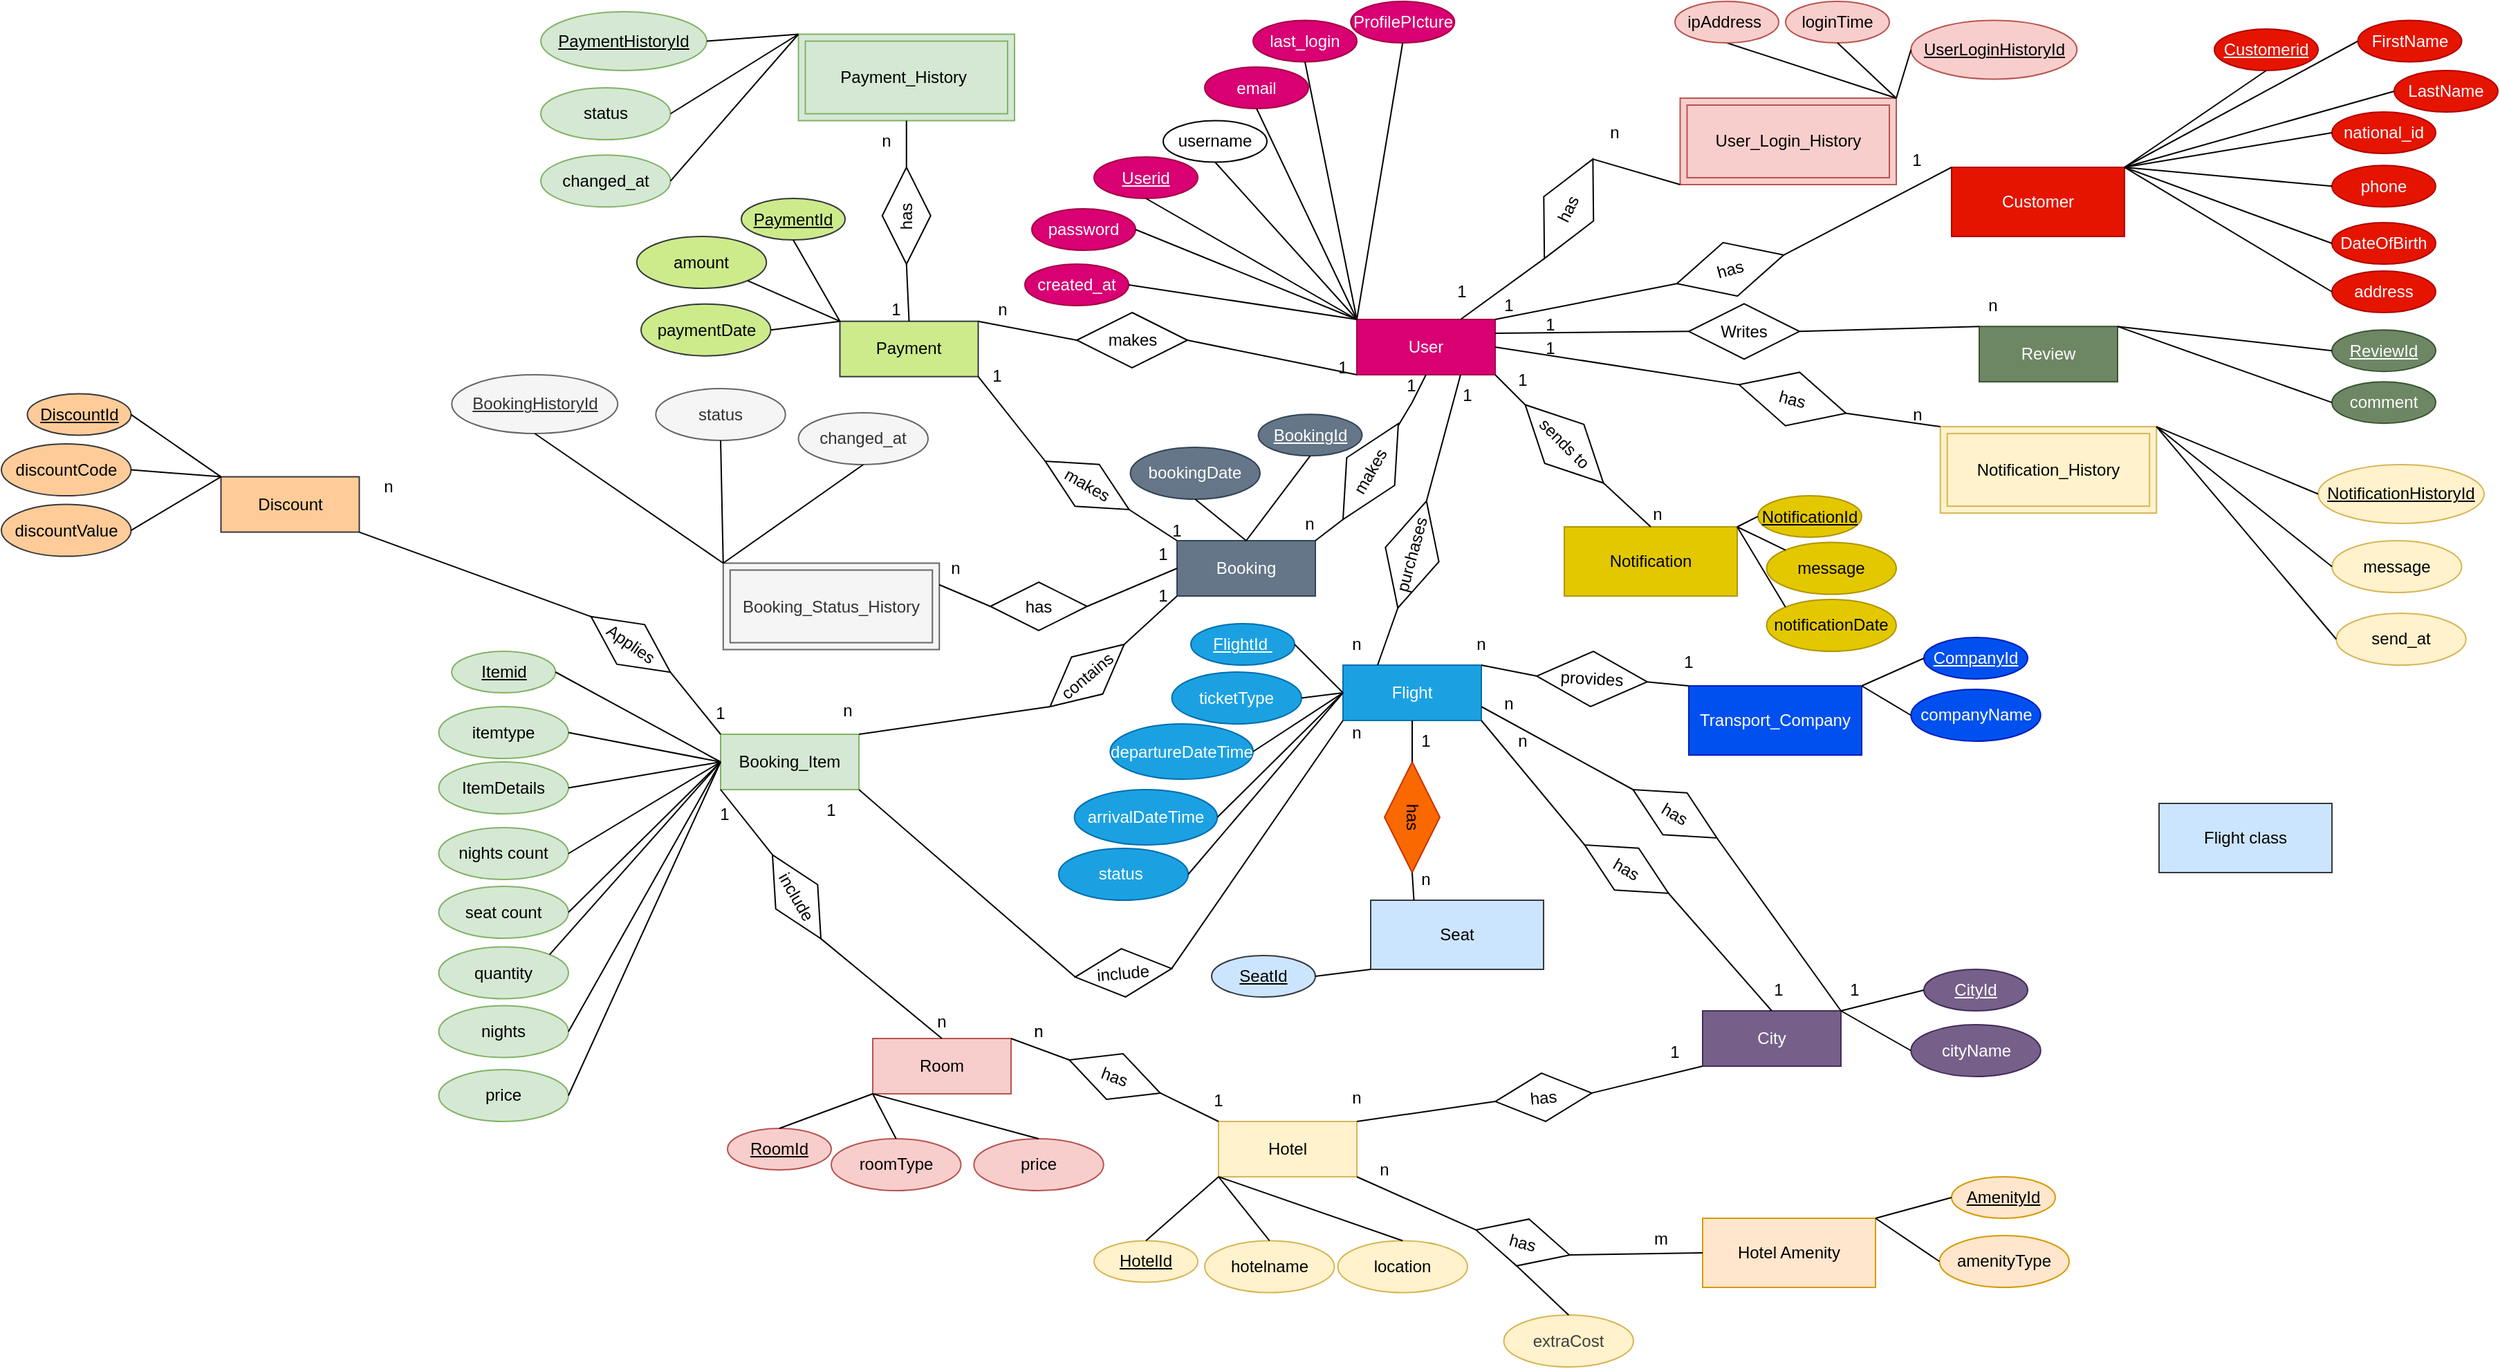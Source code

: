 <mxfile>
    <diagram id="lx93sr9308JyKBKyqI4k" name="Page-1">
        <mxGraphModel dx="732" dy="652" grid="1" gridSize="10" guides="1" tooltips="1" connect="1" arrows="1" fold="1" page="1" pageScale="1" pageWidth="11000" pageHeight="11000" math="0" shadow="0">
            <root>
                <mxCell id="0"/>
                <mxCell id="1" parent="0"/>
                <mxCell id="2" value="User" style="whiteSpace=wrap;html=1;align=center;fillColor=#d80073;fontColor=#ffffff;strokeColor=#A50040;" parent="1" vertex="1">
                    <mxGeometry x="1080" y="230" width="100" height="40" as="geometry"/>
                </mxCell>
                <mxCell id="3" value="Flight" style="whiteSpace=wrap;html=1;align=center;fillColor=#1ba1e2;fontColor=#ffffff;strokeColor=#006EAF;" parent="1" vertex="1">
                    <mxGeometry x="1070" y="480" width="100" height="40" as="geometry"/>
                </mxCell>
                <mxCell id="4" value="Hotel" style="whiteSpace=wrap;html=1;align=center;fillColor=#fff2cc;strokeColor=#d6b656;" parent="1" vertex="1">
                    <mxGeometry x="980" y="810" width="100" height="40" as="geometry"/>
                </mxCell>
                <mxCell id="5" value="Room" style="whiteSpace=wrap;html=1;align=center;fillColor=#f8cecc;strokeColor=#b85450;" parent="1" vertex="1">
                    <mxGeometry x="730" y="750" width="100" height="40" as="geometry"/>
                </mxCell>
                <mxCell id="6" value="Payment" style="whiteSpace=wrap;html=1;align=center;fillColor=#cdeb8b;strokeColor=#36393d;" parent="1" vertex="1">
                    <mxGeometry x="706.25" y="231.34" width="100" height="40" as="geometry"/>
                </mxCell>
                <mxCell id="7" value="Booking " style="whiteSpace=wrap;html=1;align=center;fillColor=#647687;fontColor=#ffffff;strokeColor=#314354;" parent="1" vertex="1">
                    <mxGeometry x="950" y="390" width="100" height="40" as="geometry"/>
                </mxCell>
                <mxCell id="8" value="Booking_Item " style="whiteSpace=wrap;html=1;align=center;fillColor=#d5e8d4;strokeColor=#82b366;" parent="1" vertex="1">
                    <mxGeometry x="620" y="530" width="100" height="40" as="geometry"/>
                </mxCell>
                <mxCell id="9" value="Discount  " style="whiteSpace=wrap;html=1;align=center;fillColor=#ffcc99;strokeColor=#36393d;" parent="1" vertex="1">
                    <mxGeometry x="258.75" y="343.79" width="100" height="40" as="geometry"/>
                </mxCell>
                <mxCell id="10" value="Review   " style="whiteSpace=wrap;html=1;align=center;fillColor=#6d8764;fontColor=#ffffff;strokeColor=#3A5431;" parent="1" vertex="1">
                    <mxGeometry x="1530" y="235.09" width="100" height="40" as="geometry"/>
                </mxCell>
                <mxCell id="12" value="City    " style="whiteSpace=wrap;html=1;align=center;fillColor=#76608a;fontColor=#ffffff;strokeColor=#432D57;" parent="1" vertex="1">
                    <mxGeometry x="1330" y="730" width="100" height="40" as="geometry"/>
                </mxCell>
                <mxCell id="13" value="Transport_Company    " style="whiteSpace=wrap;html=1;align=center;fillColor=#0050ef;fontColor=#ffffff;strokeColor=#001DBC;" parent="1" vertex="1">
                    <mxGeometry x="1320" y="495" width="125" height="50" as="geometry"/>
                </mxCell>
                <mxCell id="14" value="Hotel Amenity    " style="whiteSpace=wrap;html=1;align=center;fillColor=#ffe6cc;strokeColor=#d79b00;" parent="1" vertex="1">
                    <mxGeometry x="1330" y="880" width="125" height="50" as="geometry"/>
                </mxCell>
                <mxCell id="16" value="Seat     " style="whiteSpace=wrap;html=1;align=center;fillColor=#cce5ff;strokeColor=#36393d;" parent="1" vertex="1">
                    <mxGeometry x="1090" y="650" width="125" height="50" as="geometry"/>
                </mxCell>
                <mxCell id="17" value="Notification     " style="whiteSpace=wrap;html=1;align=center;fillColor=#e3c800;fontColor=#000000;strokeColor=#B09500;" parent="1" vertex="1">
                    <mxGeometry x="1230" y="380" width="125" height="50" as="geometry"/>
                </mxCell>
                <mxCell id="19" value="makes" style="shape=rhombus;perimeter=rhombusPerimeter;whiteSpace=wrap;html=1;align=center;rotation=0;" parent="1" vertex="1">
                    <mxGeometry x="877.5" y="225.0" width="80" height="40" as="geometry"/>
                </mxCell>
                <mxCell id="24" value="" style="endArrow=none;html=1;rounded=0;exitX=1;exitY=0.5;exitDx=0;exitDy=0;entryX=0;entryY=1;entryDx=0;entryDy=0;" parent="1" source="19" target="2" edge="1">
                    <mxGeometry relative="1" as="geometry">
                        <mxPoint x="1050" y="420" as="sourcePoint"/>
                        <mxPoint x="1210" y="420" as="targetPoint"/>
                    </mxGeometry>
                </mxCell>
                <mxCell id="25" value="" style="endArrow=none;html=1;rounded=0;exitX=1;exitY=0;exitDx=0;exitDy=0;entryX=0;entryY=0.5;entryDx=0;entryDy=0;" parent="1" source="6" target="19" edge="1">
                    <mxGeometry relative="1" as="geometry">
                        <mxPoint x="908.25" y="180.34" as="sourcePoint"/>
                        <mxPoint x="849.998" y="206.905" as="targetPoint"/>
                    </mxGeometry>
                </mxCell>
                <mxCell id="27" value="makes" style="shape=rhombus;perimeter=rhombusPerimeter;whiteSpace=wrap;html=1;align=center;rotation=-60;" parent="1" vertex="1">
                    <mxGeometry x="1050" y="320" width="80" height="40" as="geometry"/>
                </mxCell>
                <mxCell id="28" value="" style="endArrow=none;html=1;rounded=0;entryX=0.5;entryY=1;entryDx=0;entryDy=0;" parent="1" source="27" target="2" edge="1">
                    <mxGeometry relative="1" as="geometry">
                        <mxPoint x="966" y="302" as="sourcePoint"/>
                        <mxPoint x="1090" y="280" as="targetPoint"/>
                        <Array as="points">
                            <mxPoint x="1120" y="290"/>
                        </Array>
                    </mxGeometry>
                </mxCell>
                <mxCell id="29" value="" style="endArrow=none;html=1;rounded=0;entryX=0;entryY=0.5;entryDx=0;entryDy=0;exitX=1;exitY=0;exitDx=0;exitDy=0;" parent="1" source="7" target="27" edge="1">
                    <mxGeometry relative="1" as="geometry">
                        <mxPoint x="1120" y="316" as="sourcePoint"/>
                        <mxPoint x="1140" y="280" as="targetPoint"/>
                    </mxGeometry>
                </mxCell>
                <mxCell id="30" value="sends to" style="shape=rhombus;perimeter=rhombusPerimeter;whiteSpace=wrap;html=1;align=center;rotation=45;" parent="1" vertex="1">
                    <mxGeometry x="1190" y="300" width="80" height="40" as="geometry"/>
                </mxCell>
                <mxCell id="31" value="" style="endArrow=none;html=1;rounded=0;entryX=1;entryY=1;entryDx=0;entryDy=0;exitX=0;exitY=0.5;exitDx=0;exitDy=0;" parent="1" source="30" target="2" edge="1">
                    <mxGeometry relative="1" as="geometry">
                        <mxPoint x="1120" y="317" as="sourcePoint"/>
                        <mxPoint x="1140" y="280" as="targetPoint"/>
                        <Array as="points"/>
                    </mxGeometry>
                </mxCell>
                <mxCell id="32" value="" style="endArrow=none;html=1;rounded=0;entryX=1;entryY=0.5;entryDx=0;entryDy=0;exitX=0.5;exitY=0;exitDx=0;exitDy=0;" parent="1" source="17" target="30" edge="1">
                    <mxGeometry relative="1" as="geometry">
                        <mxPoint x="1202" y="312" as="sourcePoint"/>
                        <mxPoint x="1190" y="280" as="targetPoint"/>
                        <Array as="points"/>
                    </mxGeometry>
                </mxCell>
                <mxCell id="33" value="Customer" style="whiteSpace=wrap;html=1;align=center;fillColor=#e51400;fontColor=#ffffff;strokeColor=#B20000;" parent="1" vertex="1">
                    <mxGeometry x="1510" y="120" width="125" height="50" as="geometry"/>
                </mxCell>
                <mxCell id="34" value="" style="endArrow=none;html=1;rounded=0;entryX=1;entryY=0;entryDx=0;entryDy=0;exitX=0;exitY=0.5;exitDx=0;exitDy=0;" parent="1" source="35" target="2" edge="1">
                    <mxGeometry relative="1" as="geometry">
                        <mxPoint x="1300" y="230" as="sourcePoint"/>
                        <mxPoint x="1140" y="280" as="targetPoint"/>
                        <Array as="points"/>
                    </mxGeometry>
                </mxCell>
                <mxCell id="35" value="has" style="shape=rhombus;perimeter=rhombusPerimeter;whiteSpace=wrap;html=1;align=center;rotation=-15;" parent="1" vertex="1">
                    <mxGeometry x="1310" y="173.75" width="80" height="40" as="geometry"/>
                </mxCell>
                <mxCell id="36" value="" style="endArrow=none;html=1;rounded=0;entryX=1;entryY=0.5;entryDx=0;entryDy=0;exitX=0;exitY=0;exitDx=0;exitDy=0;" parent="1" source="33" target="35" edge="1">
                    <mxGeometry relative="1" as="geometry">
                        <mxPoint x="1330" y="240" as="sourcePoint"/>
                        <mxPoint x="1190" y="240" as="targetPoint"/>
                        <Array as="points"/>
                    </mxGeometry>
                </mxCell>
                <mxCell id="37" value="1" style="text;html=1;align=center;verticalAlign=middle;whiteSpace=wrap;rounded=0;" parent="1" vertex="1">
                    <mxGeometry x="1160" y="205" width="60" height="30" as="geometry"/>
                </mxCell>
                <mxCell id="38" value="1" style="text;html=1;align=center;verticalAlign=middle;whiteSpace=wrap;rounded=0;" parent="1" vertex="1">
                    <mxGeometry x="1455" y="100" width="60" height="30" as="geometry"/>
                </mxCell>
                <mxCell id="39" value="1" style="text;html=1;align=center;verticalAlign=middle;whiteSpace=wrap;rounded=0;" parent="1" vertex="1">
                    <mxGeometry x="1170" y="258.66" width="60" height="30" as="geometry"/>
                </mxCell>
                <mxCell id="40" value="n" style="text;html=1;align=center;verticalAlign=middle;whiteSpace=wrap;rounded=0;" parent="1" vertex="1">
                    <mxGeometry x="1275" y="360" width="45" height="22.5" as="geometry"/>
                </mxCell>
                <mxCell id="41" value="n" style="text;html=1;align=center;verticalAlign=middle;whiteSpace=wrap;rounded=0;" parent="1" vertex="1">
                    <mxGeometry x="1026.25" y="367.5" width="40" height="20" as="geometry"/>
                </mxCell>
                <mxCell id="44" value="1" style="text;html=1;align=center;verticalAlign=middle;whiteSpace=wrap;rounded=0;" parent="1" vertex="1">
                    <mxGeometry x="1103.43" y="270" width="33.13" height="16.56" as="geometry"/>
                </mxCell>
                <mxCell id="45" value="1" style="text;html=1;align=center;verticalAlign=middle;whiteSpace=wrap;rounded=0;" parent="1" vertex="1">
                    <mxGeometry x="1040" y="250" width="60" height="30" as="geometry"/>
                </mxCell>
                <mxCell id="46" value="n" style="text;html=1;align=center;verticalAlign=middle;whiteSpace=wrap;rounded=0;" parent="1" vertex="1">
                    <mxGeometry x="793.75" y="207.59" width="60" height="30" as="geometry"/>
                </mxCell>
                <mxCell id="47" value="Writes" style="shape=rhombus;perimeter=rhombusPerimeter;whiteSpace=wrap;html=1;align=center;rotation=0;" parent="1" vertex="1">
                    <mxGeometry x="1320" y="218.66" width="80" height="40" as="geometry"/>
                </mxCell>
                <mxCell id="48" value="" style="endArrow=none;html=1;rounded=0;entryX=1;entryY=0.25;entryDx=0;entryDy=0;exitX=0;exitY=0.5;exitDx=0;exitDy=0;" parent="1" source="47" target="2" edge="1">
                    <mxGeometry relative="1" as="geometry">
                        <mxPoint x="1330" y="240" as="sourcePoint"/>
                        <mxPoint x="1190" y="240" as="targetPoint"/>
                        <Array as="points"/>
                    </mxGeometry>
                </mxCell>
                <mxCell id="49" value="" style="endArrow=none;html=1;rounded=0;entryX=1;entryY=0.5;entryDx=0;entryDy=0;exitX=0;exitY=0;exitDx=0;exitDy=0;" parent="1" source="10" target="47" edge="1">
                    <mxGeometry relative="1" as="geometry">
                        <mxPoint x="1382" y="302" as="sourcePoint"/>
                        <mxPoint x="1190" y="250" as="targetPoint"/>
                        <Array as="points"/>
                    </mxGeometry>
                </mxCell>
                <mxCell id="50" value="n" style="text;html=1;align=center;verticalAlign=middle;whiteSpace=wrap;rounded=0;" parent="1" vertex="1">
                    <mxGeometry x="1510" y="205.09" width="60" height="30" as="geometry"/>
                </mxCell>
                <mxCell id="55" value="1" style="text;html=1;align=center;verticalAlign=middle;whiteSpace=wrap;rounded=0;" parent="1" vertex="1">
                    <mxGeometry x="1190" y="218.66" width="60" height="30" as="geometry"/>
                </mxCell>
                <mxCell id="56" value="purchases" style="shape=rhombus;perimeter=rhombusPerimeter;whiteSpace=wrap;html=1;align=center;rotation=-75;" parent="1" vertex="1">
                    <mxGeometry x="1080" y="380" width="80" height="40" as="geometry"/>
                </mxCell>
                <mxCell id="59" value="" style="endArrow=none;html=1;rounded=0;entryX=0.75;entryY=1;entryDx=0;entryDy=0;exitX=1;exitY=0.5;exitDx=0;exitDy=0;" parent="1" source="56" target="2" edge="1">
                    <mxGeometry relative="1" as="geometry">
                        <mxPoint x="1060" y="400" as="sourcePoint"/>
                        <mxPoint x="1080" y="385" as="targetPoint"/>
                    </mxGeometry>
                </mxCell>
                <mxCell id="60" value="" style="endArrow=none;html=1;rounded=0;entryX=0;entryY=0.5;entryDx=0;entryDy=0;exitX=0.25;exitY=0;exitDx=0;exitDy=0;" parent="1" source="3" target="56" edge="1">
                    <mxGeometry relative="1" as="geometry">
                        <mxPoint x="1170" y="375" as="sourcePoint"/>
                        <mxPoint x="1165" y="280" as="targetPoint"/>
                    </mxGeometry>
                </mxCell>
                <mxCell id="61" value="1" style="text;html=1;align=center;verticalAlign=middle;whiteSpace=wrap;rounded=0;" parent="1" vertex="1">
                    <mxGeometry x="1130" y="270" width="60" height="30" as="geometry"/>
                </mxCell>
                <mxCell id="62" value="n" style="text;html=1;align=center;verticalAlign=middle;whiteSpace=wrap;rounded=0;" parent="1" vertex="1">
                    <mxGeometry x="1050" y="450" width="60" height="30" as="geometry"/>
                </mxCell>
                <mxCell id="65" value="provides" style="shape=rhombus;perimeter=rhombusPerimeter;whiteSpace=wrap;html=1;align=center;rotation=3;" parent="1" vertex="1">
                    <mxGeometry x="1210" y="470" width="80" height="40" as="geometry"/>
                </mxCell>
                <mxCell id="66" value="" style="endArrow=none;html=1;rounded=0;exitX=0;exitY=0.5;exitDx=0;exitDy=0;entryX=0.5;entryY=1;entryDx=0;entryDy=0;" parent="1" source="65" target="68" edge="1">
                    <mxGeometry relative="1" as="geometry">
                        <mxPoint x="1135" y="680" as="sourcePoint"/>
                        <mxPoint x="1070" y="530" as="targetPoint"/>
                        <Array as="points"/>
                    </mxGeometry>
                </mxCell>
                <mxCell id="68" value="n" style="text;html=1;align=center;verticalAlign=middle;whiteSpace=wrap;rounded=0;" parent="1" vertex="1">
                    <mxGeometry x="1140" y="450" width="60" height="30" as="geometry"/>
                </mxCell>
                <mxCell id="69" value="1" style="text;html=1;align=center;verticalAlign=middle;whiteSpace=wrap;rounded=0;" parent="1" vertex="1">
                    <mxGeometry x="1290" y="462.5" width="60" height="30" as="geometry"/>
                </mxCell>
                <mxCell id="70" value="has" style="shape=rhombus;perimeter=rhombusPerimeter;whiteSpace=wrap;html=1;align=center;rotation=90;fillColor=#fa6800;strokeColor=#C73500;fontColor=#000000;" parent="1" vertex="1">
                    <mxGeometry x="1080" y="570" width="80" height="40" as="geometry"/>
                </mxCell>
                <mxCell id="72" value="" style="endArrow=none;html=1;rounded=0;exitX=0;exitY=0.5;exitDx=0;exitDy=0;entryX=0.5;entryY=1;entryDx=0;entryDy=0;" parent="1" source="70" target="3" edge="1">
                    <mxGeometry relative="1" as="geometry">
                        <mxPoint x="1053" y="557" as="sourcePoint"/>
                        <mxPoint x="1080" y="530" as="targetPoint"/>
                        <Array as="points"/>
                    </mxGeometry>
                </mxCell>
                <mxCell id="73" value="" style="endArrow=none;html=1;rounded=0;exitX=0.25;exitY=0;exitDx=0;exitDy=0;entryX=1;entryY=0.5;entryDx=0;entryDy=0;" parent="1" source="16" target="70" edge="1">
                    <mxGeometry relative="1" as="geometry">
                        <mxPoint x="1182" y="552" as="sourcePoint"/>
                        <mxPoint x="1180" y="530" as="targetPoint"/>
                        <Array as="points"/>
                    </mxGeometry>
                </mxCell>
                <mxCell id="74" value="n" style="text;html=1;align=center;verticalAlign=middle;whiteSpace=wrap;rounded=0;" parent="1" vertex="1">
                    <mxGeometry x="1100" y="620" width="60" height="30" as="geometry"/>
                </mxCell>
                <mxCell id="75" value="1" style="text;html=1;align=center;verticalAlign=middle;whiteSpace=wrap;rounded=0;" parent="1" vertex="1">
                    <mxGeometry x="1100" y="520" width="60" height="30" as="geometry"/>
                </mxCell>
                <mxCell id="76" value="makes" style="shape=rhombus;perimeter=rhombusPerimeter;whiteSpace=wrap;html=1;align=center;rotation=30;" parent="1" vertex="1">
                    <mxGeometry x="850" y="332.5" width="70" height="35" as="geometry"/>
                </mxCell>
                <mxCell id="77" value="" style="endArrow=none;html=1;rounded=0;exitX=1;exitY=1;exitDx=0;exitDy=0;entryX=0;entryY=0.5;entryDx=0;entryDy=0;" parent="1" source="6" target="76" edge="1">
                    <mxGeometry relative="1" as="geometry">
                        <mxPoint x="816.25" y="241.34" as="sourcePoint"/>
                        <mxPoint x="826.25" y="268.84" as="targetPoint"/>
                    </mxGeometry>
                </mxCell>
                <mxCell id="78" value="" style="endArrow=none;html=1;rounded=0;exitX=1;exitY=0.5;exitDx=0;exitDy=0;entryX=0;entryY=0;entryDx=0;entryDy=0;" parent="1" source="76" target="7" edge="1">
                    <mxGeometry relative="1" as="geometry">
                        <mxPoint x="850" y="400" as="sourcePoint"/>
                        <mxPoint x="870" y="408" as="targetPoint"/>
                    </mxGeometry>
                </mxCell>
                <mxCell id="79" value="1" style="text;html=1;align=center;verticalAlign=middle;whiteSpace=wrap;rounded=0;" parent="1" vertex="1">
                    <mxGeometry x="920" y="367.5" width="60" height="30" as="geometry"/>
                </mxCell>
                <mxCell id="80" value="1" style="text;html=1;align=center;verticalAlign=middle;whiteSpace=wrap;rounded=0;" parent="1" vertex="1">
                    <mxGeometry x="790" y="256.34" width="60" height="30" as="geometry"/>
                </mxCell>
                <mxCell id="83" value="contains" style="shape=rhombus;perimeter=rhombusPerimeter;whiteSpace=wrap;html=1;align=center;rotation=-40;" parent="1" vertex="1">
                    <mxGeometry x="850" y="470" width="70" height="35" as="geometry"/>
                </mxCell>
                <mxCell id="85" value="" style="endArrow=none;html=1;rounded=0;exitX=0;exitY=1;exitDx=0;exitDy=0;entryX=1;entryY=0.5;entryDx=0;entryDy=0;" parent="1" source="7" target="83" edge="1">
                    <mxGeometry relative="1" as="geometry">
                        <mxPoint x="966" y="302" as="sourcePoint"/>
                        <mxPoint x="1090" y="280" as="targetPoint"/>
                    </mxGeometry>
                </mxCell>
                <mxCell id="86" value="" style="endArrow=none;html=1;rounded=0;exitX=0;exitY=0.5;exitDx=0;exitDy=0;entryX=1;entryY=0;entryDx=0;entryDy=0;" parent="1" source="83" target="8" edge="1">
                    <mxGeometry relative="1" as="geometry">
                        <mxPoint x="734.925" y="516.17" as="sourcePoint"/>
                        <mxPoint x="790" y="469" as="targetPoint"/>
                    </mxGeometry>
                </mxCell>
                <mxCell id="88" value="1" style="text;html=1;align=center;verticalAlign=middle;whiteSpace=wrap;rounded=0;" parent="1" vertex="1">
                    <mxGeometry x="910" y="415" width="60" height="30" as="geometry"/>
                </mxCell>
                <mxCell id="89" value="n" style="text;html=1;align=center;verticalAlign=middle;whiteSpace=wrap;rounded=0;" parent="1" vertex="1">
                    <mxGeometry x="686.88" y="500" width="50" height="25" as="geometry"/>
                </mxCell>
                <mxCell id="90" value="" style="endArrow=none;html=1;rounded=0;exitX=0;exitY=0;exitDx=0;exitDy=0;entryX=1;entryY=0.5;entryDx=0;entryDy=0;" parent="1" source="13" target="65" edge="1">
                    <mxGeometry relative="1" as="geometry">
                        <mxPoint x="1220" y="523" as="sourcePoint"/>
                        <mxPoint x="1180" y="490" as="targetPoint"/>
                        <Array as="points"/>
                    </mxGeometry>
                </mxCell>
                <mxCell id="91" value="include" style="shape=rhombus;perimeter=rhombusPerimeter;whiteSpace=wrap;html=1;align=center;rotation=-5;" parent="1" vertex="1">
                    <mxGeometry x="876.25" y="685" width="70" height="35" as="geometry"/>
                </mxCell>
                <mxCell id="93" value="" style="endArrow=none;html=1;rounded=0;entryX=0;entryY=0.5;entryDx=0;entryDy=0;exitX=1;exitY=1;exitDx=0;exitDy=0;" parent="1" source="8" target="91" edge="1">
                    <mxGeometry relative="1" as="geometry">
                        <mxPoint x="1105" y="490" as="sourcePoint"/>
                        <mxPoint x="1120" y="449" as="targetPoint"/>
                    </mxGeometry>
                </mxCell>
                <mxCell id="94" value="" style="endArrow=none;html=1;rounded=0;entryX=0;entryY=1;entryDx=0;entryDy=0;exitX=1;exitY=0.5;exitDx=0;exitDy=0;" parent="1" source="91" target="3" edge="1">
                    <mxGeometry relative="1" as="geometry">
                        <mxPoint x="890" y="570" as="sourcePoint"/>
                        <mxPoint x="926" y="603" as="targetPoint"/>
                    </mxGeometry>
                </mxCell>
                <mxCell id="95" value="n" style="text;html=1;align=center;verticalAlign=middle;whiteSpace=wrap;rounded=0;" parent="1" vertex="1">
                    <mxGeometry x="1050" y="513.75" width="60" height="30" as="geometry"/>
                </mxCell>
                <mxCell id="96" value="1" style="text;html=1;align=center;verticalAlign=middle;whiteSpace=wrap;rounded=0;" parent="1" vertex="1">
                    <mxGeometry x="670" y="570" width="60" height="30" as="geometry"/>
                </mxCell>
                <mxCell id="97" value="include" style="shape=rhombus;perimeter=rhombusPerimeter;whiteSpace=wrap;html=1;align=center;rotation=60;" parent="1" vertex="1">
                    <mxGeometry x="640" y="630" width="70" height="35" as="geometry"/>
                </mxCell>
                <mxCell id="98" value="" style="endArrow=none;html=1;rounded=0;entryX=0;entryY=0.5;entryDx=0;entryDy=0;exitX=0;exitY=1;exitDx=0;exitDy=0;" parent="1" source="8" target="97" edge="1">
                    <mxGeometry relative="1" as="geometry">
                        <mxPoint x="834" y="632" as="sourcePoint"/>
                        <mxPoint x="940" y="670" as="targetPoint"/>
                    </mxGeometry>
                </mxCell>
                <mxCell id="99" value="" style="endArrow=none;html=1;rounded=0;entryX=0.5;entryY=0;entryDx=0;entryDy=0;exitX=1;exitY=0.5;exitDx=0;exitDy=0;" parent="1" source="97" target="5" edge="1">
                    <mxGeometry relative="1" as="geometry">
                        <mxPoint x="770" y="680" as="sourcePoint"/>
                        <mxPoint x="770" y="743" as="targetPoint"/>
                    </mxGeometry>
                </mxCell>
                <mxCell id="100" value="1" style="text;html=1;align=center;verticalAlign=middle;whiteSpace=wrap;rounded=0;" parent="1" vertex="1">
                    <mxGeometry x="593.13" y="572.5" width="60" height="30" as="geometry"/>
                </mxCell>
                <mxCell id="101" value="n" style="text;html=1;align=center;verticalAlign=middle;whiteSpace=wrap;rounded=0;" parent="1" vertex="1">
                    <mxGeometry x="750" y="722.5" width="60" height="30" as="geometry"/>
                </mxCell>
                <mxCell id="103" value="has" style="shape=rhombus;perimeter=rhombusPerimeter;whiteSpace=wrap;html=1;align=center;rotation=20;" parent="1" vertex="1">
                    <mxGeometry x="870" y="760" width="70" height="35" as="geometry"/>
                </mxCell>
                <mxCell id="105" value="" style="endArrow=none;html=1;rounded=0;entryX=1;entryY=0;entryDx=0;entryDy=0;exitX=0;exitY=0.5;exitDx=0;exitDy=0;" parent="1" source="103" target="5" edge="1">
                    <mxGeometry relative="1" as="geometry">
                        <mxPoint x="790" y="570" as="sourcePoint"/>
                        <mxPoint x="790" y="633" as="targetPoint"/>
                    </mxGeometry>
                </mxCell>
                <mxCell id="106" value="" style="endArrow=none;html=1;rounded=0;entryX=1;entryY=0.5;entryDx=0;entryDy=0;exitX=0;exitY=0;exitDx=0;exitDy=0;" parent="1" source="4" target="103" edge="1">
                    <mxGeometry relative="1" as="geometry">
                        <mxPoint x="881" y="793" as="sourcePoint"/>
                        <mxPoint x="840" y="760" as="targetPoint"/>
                    </mxGeometry>
                </mxCell>
                <mxCell id="107" value="n" style="text;html=1;align=center;verticalAlign=middle;whiteSpace=wrap;rounded=0;" parent="1" vertex="1">
                    <mxGeometry x="820" y="730" width="60" height="30" as="geometry"/>
                </mxCell>
                <mxCell id="108" value="1" style="text;html=1;align=center;verticalAlign=middle;whiteSpace=wrap;rounded=0;" parent="1" vertex="1">
                    <mxGeometry x="950" y="780" width="60" height="30" as="geometry"/>
                </mxCell>
                <mxCell id="113" value="m" style="text;html=1;align=center;verticalAlign=middle;whiteSpace=wrap;rounded=0;" parent="1" vertex="1">
                    <mxGeometry x="1270" y="880" width="60" height="30" as="geometry"/>
                </mxCell>
                <mxCell id="114" value="n" style="text;html=1;align=center;verticalAlign=middle;whiteSpace=wrap;rounded=0;" parent="1" vertex="1">
                    <mxGeometry x="820" y="730" width="60" height="30" as="geometry"/>
                </mxCell>
                <mxCell id="115" value="n" style="text;html=1;align=center;verticalAlign=middle;whiteSpace=wrap;rounded=0;" parent="1" vertex="1">
                    <mxGeometry x="1070" y="830" width="60" height="30" as="geometry"/>
                </mxCell>
                <mxCell id="116" value="has" style="shape=rhombus;perimeter=rhombusPerimeter;whiteSpace=wrap;html=1;align=center;rotation=15;" parent="1" vertex="1">
                    <mxGeometry x="1165" y="880" width="70" height="35" as="geometry"/>
                </mxCell>
                <mxCell id="117" value="" style="endArrow=none;html=1;rounded=0;entryX=1;entryY=1;entryDx=0;entryDy=0;exitX=0;exitY=0.5;exitDx=0;exitDy=0;" parent="1" source="116" target="4" edge="1">
                    <mxGeometry relative="1" as="geometry">
                        <mxPoint x="1165" y="823" as="sourcePoint"/>
                        <mxPoint x="1090" y="820" as="targetPoint"/>
                    </mxGeometry>
                </mxCell>
                <mxCell id="119" value="" style="endArrow=none;html=1;rounded=0;entryX=1;entryY=0.5;entryDx=0;entryDy=0;exitX=0;exitY=0.5;exitDx=0;exitDy=0;" parent="1" source="14" target="116" edge="1">
                    <mxGeometry relative="1" as="geometry">
                        <mxPoint x="1176" y="898" as="sourcePoint"/>
                        <mxPoint x="1090" y="860" as="targetPoint"/>
                    </mxGeometry>
                </mxCell>
                <mxCell id="120" value="" style="endArrow=none;html=1;rounded=0;entryX=1;entryY=0;entryDx=0;entryDy=0;exitX=0;exitY=0.5;exitDx=0;exitDy=0;" parent="1" source="121" target="4" edge="1">
                    <mxGeometry relative="1" as="geometry">
                        <mxPoint x="1150" y="790" as="sourcePoint"/>
                        <mxPoint x="1090" y="860" as="targetPoint"/>
                    </mxGeometry>
                </mxCell>
                <mxCell id="121" value="has" style="shape=rhombus;perimeter=rhombusPerimeter;whiteSpace=wrap;html=1;align=center;rotation=-5;" parent="1" vertex="1">
                    <mxGeometry x="1180" y="775" width="70" height="35" as="geometry"/>
                </mxCell>
                <mxCell id="123" value="" style="endArrow=none;html=1;rounded=0;entryX=1;entryY=0.5;entryDx=0;entryDy=0;exitX=0;exitY=1;exitDx=0;exitDy=0;" parent="1" source="12" target="121" edge="1">
                    <mxGeometry relative="1" as="geometry">
                        <mxPoint x="1180" y="806" as="sourcePoint"/>
                        <mxPoint x="1090" y="820" as="targetPoint"/>
                    </mxGeometry>
                </mxCell>
                <mxCell id="124" value="has" style="shape=rhombus;perimeter=rhombusPerimeter;whiteSpace=wrap;html=1;align=center;rotation=30;" parent="1" vertex="1">
                    <mxGeometry x="1275" y="570" width="70" height="35" as="geometry"/>
                </mxCell>
                <mxCell id="125" value="has" style="shape=rhombus;perimeter=rhombusPerimeter;whiteSpace=wrap;html=1;align=center;rotation=30;" parent="1" vertex="1">
                    <mxGeometry x="1240" y="610" width="70" height="35" as="geometry"/>
                </mxCell>
                <mxCell id="126" value="" style="endArrow=none;html=1;rounded=0;entryX=0;entryY=0.5;entryDx=0;entryDy=0;exitX=1;exitY=0.75;exitDx=0;exitDy=0;" parent="1" source="3" target="124" edge="1">
                    <mxGeometry relative="1" as="geometry">
                        <mxPoint x="1340" y="780" as="sourcePoint"/>
                        <mxPoint x="1260" y="799" as="targetPoint"/>
                    </mxGeometry>
                </mxCell>
                <mxCell id="127" value="" style="endArrow=none;html=1;rounded=0;entryX=1;entryY=0.5;entryDx=0;entryDy=0;exitX=1;exitY=0;exitDx=0;exitDy=0;" parent="1" source="12" target="124" edge="1">
                    <mxGeometry relative="1" as="geometry">
                        <mxPoint x="1180" y="530" as="sourcePoint"/>
                        <mxPoint x="1290" y="580" as="targetPoint"/>
                    </mxGeometry>
                </mxCell>
                <mxCell id="130" value="" style="endArrow=none;html=1;rounded=0;entryX=1;entryY=0.5;entryDx=0;entryDy=0;exitX=0.5;exitY=0;exitDx=0;exitDy=0;" parent="1" source="12" target="125" edge="1">
                    <mxGeometry relative="1" as="geometry">
                        <mxPoint x="1440" y="740" as="sourcePoint"/>
                        <mxPoint x="1350" y="615" as="targetPoint"/>
                    </mxGeometry>
                </mxCell>
                <mxCell id="131" value="" style="endArrow=none;html=1;rounded=0;exitX=0;exitY=0.5;exitDx=0;exitDy=0;entryX=1;entryY=1;entryDx=0;entryDy=0;" parent="1" source="125" target="3" edge="1">
                    <mxGeometry relative="1" as="geometry">
                        <mxPoint x="1390" y="740" as="sourcePoint"/>
                        <mxPoint x="1190" y="550" as="targetPoint"/>
                    </mxGeometry>
                </mxCell>
                <mxCell id="133" value="1" style="text;html=1;align=center;verticalAlign=middle;whiteSpace=wrap;rounded=0;" parent="1" vertex="1">
                    <mxGeometry x="1410" y="700" width="60" height="30" as="geometry"/>
                </mxCell>
                <mxCell id="134" value="1" style="text;html=1;align=center;verticalAlign=middle;whiteSpace=wrap;rounded=0;" parent="1" vertex="1">
                    <mxGeometry x="1355" y="700" width="60" height="30" as="geometry"/>
                </mxCell>
                <mxCell id="135" value="n" style="text;html=1;align=center;verticalAlign=middle;whiteSpace=wrap;rounded=0;" parent="1" vertex="1">
                    <mxGeometry x="1160" y="492.5" width="60" height="30" as="geometry"/>
                </mxCell>
                <mxCell id="136" value="n" style="text;html=1;align=center;verticalAlign=middle;whiteSpace=wrap;rounded=0;" parent="1" vertex="1">
                    <mxGeometry x="1170" y="520" width="60" height="30" as="geometry"/>
                </mxCell>
                <mxCell id="137" value="1" style="text;html=1;align=center;verticalAlign=middle;whiteSpace=wrap;rounded=0;" parent="1" vertex="1">
                    <mxGeometry x="1280" y="745" width="60" height="30" as="geometry"/>
                </mxCell>
                <mxCell id="138" value="n" style="text;html=1;align=center;verticalAlign=middle;whiteSpace=wrap;rounded=0;" parent="1" vertex="1">
                    <mxGeometry x="1050" y="777.5" width="60" height="30" as="geometry"/>
                </mxCell>
                <mxCell id="139" value="Applies" style="shape=rhombus;perimeter=rhombusPerimeter;whiteSpace=wrap;html=1;align=center;rotation=35;" parent="1" vertex="1">
                    <mxGeometry x="520" y="447.5" width="70" height="35" as="geometry"/>
                </mxCell>
                <mxCell id="141" value="" style="endArrow=none;html=1;rounded=0;exitX=1;exitY=1;exitDx=0;exitDy=0;entryX=0;entryY=0.5;entryDx=0;entryDy=0;" parent="1" source="9" target="139" edge="1">
                    <mxGeometry relative="1" as="geometry">
                        <mxPoint x="518.75" y="293.79" as="sourcePoint"/>
                        <mxPoint x="386.33" y="428.715" as="targetPoint"/>
                    </mxGeometry>
                </mxCell>
                <mxCell id="142" value="" style="endArrow=none;html=1;rounded=0;exitX=1;exitY=0.5;exitDx=0;exitDy=0;entryX=0;entryY=0;entryDx=0;entryDy=0;" parent="1" source="139" target="8" edge="1">
                    <mxGeometry relative="1" as="geometry">
                        <mxPoint x="700" y="460" as="sourcePoint"/>
                        <mxPoint x="726" y="470" as="targetPoint"/>
                    </mxGeometry>
                </mxCell>
                <mxCell id="143" value="n" style="text;html=1;align=center;verticalAlign=middle;whiteSpace=wrap;rounded=0;" parent="1" vertex="1">
                    <mxGeometry x="350" y="336.29" width="60" height="30" as="geometry"/>
                </mxCell>
                <mxCell id="144" value="1" style="text;html=1;align=center;verticalAlign=middle;whiteSpace=wrap;rounded=0;" parent="1" vertex="1">
                    <mxGeometry x="590" y="500" width="60" height="30" as="geometry"/>
                </mxCell>
                <mxCell id="149" value="Userid" style="ellipse;whiteSpace=wrap;html=1;align=center;fontStyle=4;fillColor=#d80073;fontColor=#ffffff;strokeColor=#A50040;" parent="1" vertex="1">
                    <mxGeometry x="890" y="112.5" width="75" height="30" as="geometry"/>
                </mxCell>
                <mxCell id="150" value="" style="endArrow=none;html=1;rounded=0;entryX=0;entryY=0;entryDx=0;entryDy=0;exitX=0.5;exitY=1;exitDx=0;exitDy=0;" parent="1" source="149" target="2" edge="1">
                    <mxGeometry relative="1" as="geometry">
                        <mxPoint x="1330" y="240" as="sourcePoint"/>
                        <mxPoint x="1190" y="240" as="targetPoint"/>
                        <Array as="points"/>
                    </mxGeometry>
                </mxCell>
                <mxCell id="151" value="username" style="ellipse;whiteSpace=wrap;html=1;align=center;" parent="1" vertex="1">
                    <mxGeometry x="940" y="86.25" width="75" height="30" as="geometry"/>
                </mxCell>
                <mxCell id="152" value="" style="endArrow=none;html=1;rounded=0;entryX=0.5;entryY=1;entryDx=0;entryDy=0;exitX=0;exitY=0;exitDx=0;exitDy=0;" parent="1" source="2" target="151" edge="1">
                    <mxGeometry relative="1" as="geometry">
                        <mxPoint x="1010" y="220" as="sourcePoint"/>
                        <mxPoint x="1090" y="240" as="targetPoint"/>
                        <Array as="points"/>
                    </mxGeometry>
                </mxCell>
                <mxCell id="153" value="email" style="ellipse;whiteSpace=wrap;html=1;align=center;fillColor=#d80073;fontColor=#ffffff;strokeColor=#A50040;" parent="1" vertex="1">
                    <mxGeometry x="970" y="47.5" width="75" height="30" as="geometry"/>
                </mxCell>
                <mxCell id="155" value="" style="endArrow=none;html=1;rounded=0;entryX=0.5;entryY=1;entryDx=0;entryDy=0;exitX=0;exitY=0;exitDx=0;exitDy=0;" parent="1" source="2" target="153" edge="1">
                    <mxGeometry relative="1" as="geometry">
                        <mxPoint x="1090" y="240" as="sourcePoint"/>
                        <mxPoint x="1090" y="180" as="targetPoint"/>
                        <Array as="points"/>
                    </mxGeometry>
                </mxCell>
                <mxCell id="156" value="password" style="ellipse;whiteSpace=wrap;html=1;align=center;fillColor=#d80073;fontColor=#ffffff;strokeColor=#A50040;" parent="1" vertex="1">
                    <mxGeometry x="845" y="150" width="75" height="30" as="geometry"/>
                </mxCell>
                <mxCell id="157" value="" style="endArrow=none;html=1;rounded=0;entryX=1;entryY=0.5;entryDx=0;entryDy=0;exitX=0;exitY=0;exitDx=0;exitDy=0;" parent="1" source="2" target="156" edge="1">
                    <mxGeometry relative="1" as="geometry">
                        <mxPoint x="1090" y="240" as="sourcePoint"/>
                        <mxPoint x="1170" y="180" as="targetPoint"/>
                        <Array as="points"/>
                    </mxGeometry>
                </mxCell>
                <mxCell id="158" value="created_at" style="ellipse;whiteSpace=wrap;html=1;align=center;fillColor=#d80073;fontColor=#ffffff;strokeColor=#A50040;" parent="1" vertex="1">
                    <mxGeometry x="840" y="190" width="75" height="30" as="geometry"/>
                </mxCell>
                <mxCell id="159" value="" style="endArrow=none;html=1;rounded=0;entryX=1;entryY=0.5;entryDx=0;entryDy=0;exitX=0;exitY=0;exitDx=0;exitDy=0;" parent="1" source="2" target="158" edge="1">
                    <mxGeometry relative="1" as="geometry">
                        <mxPoint x="1090" y="240" as="sourcePoint"/>
                        <mxPoint x="975" y="185" as="targetPoint"/>
                        <Array as="points"/>
                    </mxGeometry>
                </mxCell>
                <mxCell id="160" value="last_login" style="ellipse;whiteSpace=wrap;html=1;align=center;fillColor=#d80073;fontColor=#ffffff;strokeColor=#A50040;" parent="1" vertex="1">
                    <mxGeometry x="1005" y="13.75" width="75" height="30" as="geometry"/>
                </mxCell>
                <mxCell id="161" value="" style="endArrow=none;html=1;rounded=0;entryX=0.5;entryY=1;entryDx=0;entryDy=0;exitX=0;exitY=0;exitDx=0;exitDy=0;" parent="1" source="2" target="160" edge="1">
                    <mxGeometry relative="1" as="geometry">
                        <mxPoint x="1090" y="240" as="sourcePoint"/>
                        <mxPoint x="1170" y="180" as="targetPoint"/>
                        <Array as="points"/>
                    </mxGeometry>
                </mxCell>
                <mxCell id="162" value="Customerid" style="ellipse;whiteSpace=wrap;html=1;align=center;fontStyle=4;fillColor=#e51400;fontColor=#ffffff;strokeColor=#B20000;" parent="1" vertex="1">
                    <mxGeometry x="1700" y="20" width="75" height="30" as="geometry"/>
                </mxCell>
                <mxCell id="163" value="" style="endArrow=none;html=1;rounded=0;entryX=1;entryY=0;entryDx=0;entryDy=0;exitX=0.5;exitY=1;exitDx=0;exitDy=0;" parent="1" source="162" target="33" edge="1">
                    <mxGeometry relative="1" as="geometry">
                        <mxPoint x="1520" y="130" as="sourcePoint"/>
                        <mxPoint x="1450" y="130" as="targetPoint"/>
                        <Array as="points"/>
                    </mxGeometry>
                </mxCell>
                <mxCell id="165" value="FirstName" style="ellipse;whiteSpace=wrap;html=1;align=center;fillColor=#e51400;fontColor=#ffffff;strokeColor=#B20000;" parent="1" vertex="1">
                    <mxGeometry x="1803.75" y="13.75" width="75" height="30" as="geometry"/>
                </mxCell>
                <mxCell id="166" value="national_id" style="ellipse;whiteSpace=wrap;html=1;align=center;fillColor=#e51400;fontColor=#ffffff;strokeColor=#B20000;" parent="1" vertex="1">
                    <mxGeometry x="1785" y="80" width="75" height="30" as="geometry"/>
                </mxCell>
                <mxCell id="167" value="phone" style="ellipse;whiteSpace=wrap;html=1;align=center;fillColor=#e51400;fontColor=#ffffff;strokeColor=#B20000;" parent="1" vertex="1">
                    <mxGeometry x="1785" y="118.66" width="75" height="30" as="geometry"/>
                </mxCell>
                <mxCell id="168" value="DateOfBirth" style="ellipse;whiteSpace=wrap;html=1;align=center;fillColor=#e51400;fontColor=#ffffff;strokeColor=#B20000;" parent="1" vertex="1">
                    <mxGeometry x="1785" y="160" width="75" height="30" as="geometry"/>
                </mxCell>
                <mxCell id="169" value="address" style="ellipse;whiteSpace=wrap;html=1;align=center;fillColor=#e51400;fontColor=#ffffff;strokeColor=#B20000;" parent="1" vertex="1">
                    <mxGeometry x="1785" y="195" width="75" height="30" as="geometry"/>
                </mxCell>
                <mxCell id="170" value="" style="endArrow=none;html=1;rounded=0;entryX=1;entryY=0;entryDx=0;entryDy=0;exitX=0;exitY=0.5;exitDx=0;exitDy=0;" parent="1" source="165" target="33" edge="1">
                    <mxGeometry relative="1" as="geometry">
                        <mxPoint x="1758" y="80" as="sourcePoint"/>
                        <mxPoint x="1645" y="130" as="targetPoint"/>
                        <Array as="points"/>
                    </mxGeometry>
                </mxCell>
                <mxCell id="171" value="" style="endArrow=none;html=1;rounded=0;entryX=1;entryY=0;entryDx=0;entryDy=0;exitX=0;exitY=0.5;exitDx=0;exitDy=0;" parent="1" source="166" target="33" edge="1">
                    <mxGeometry relative="1" as="geometry">
                        <mxPoint x="1795" y="90" as="sourcePoint"/>
                        <mxPoint x="1645" y="130" as="targetPoint"/>
                        <Array as="points"/>
                    </mxGeometry>
                </mxCell>
                <mxCell id="172" value="" style="endArrow=none;html=1;rounded=0;entryX=1;entryY=0;entryDx=0;entryDy=0;exitX=0;exitY=0.5;exitDx=0;exitDy=0;" parent="1" source="167" target="33" edge="1">
                    <mxGeometry relative="1" as="geometry">
                        <mxPoint x="1795" y="125" as="sourcePoint"/>
                        <mxPoint x="1645" y="130" as="targetPoint"/>
                        <Array as="points"/>
                    </mxGeometry>
                </mxCell>
                <mxCell id="173" value="" style="endArrow=none;html=1;rounded=0;entryX=1;entryY=0;entryDx=0;entryDy=0;exitX=0;exitY=0.5;exitDx=0;exitDy=0;" parent="1" source="168" target="33" edge="1">
                    <mxGeometry relative="1" as="geometry">
                        <mxPoint x="1795" y="165" as="sourcePoint"/>
                        <mxPoint x="1645" y="130" as="targetPoint"/>
                        <Array as="points"/>
                    </mxGeometry>
                </mxCell>
                <mxCell id="174" value="" style="endArrow=none;html=1;rounded=0;entryX=1;entryY=0;entryDx=0;entryDy=0;exitX=0;exitY=0.5;exitDx=0;exitDy=0;" parent="1" source="169" target="33" edge="1">
                    <mxGeometry relative="1" as="geometry">
                        <mxPoint x="1795" y="185" as="sourcePoint"/>
                        <mxPoint x="1645" y="130" as="targetPoint"/>
                        <Array as="points"/>
                    </mxGeometry>
                </mxCell>
                <mxCell id="175" value="ReviewId" style="ellipse;whiteSpace=wrap;html=1;align=center;fontStyle=4;fillColor=#6d8764;fontColor=#ffffff;strokeColor=#3A5431;" parent="1" vertex="1">
                    <mxGeometry x="1785" y="237.59" width="75" height="30" as="geometry"/>
                </mxCell>
                <mxCell id="176" value="" style="endArrow=none;html=1;rounded=0;entryX=1;entryY=0;entryDx=0;entryDy=0;exitX=0;exitY=0.5;exitDx=0;exitDy=0;" parent="1" source="175" target="10" edge="1">
                    <mxGeometry relative="1" as="geometry">
                        <mxPoint x="1755" y="330" as="sourcePoint"/>
                        <mxPoint x="1605" y="240" as="targetPoint"/>
                        <Array as="points"/>
                    </mxGeometry>
                </mxCell>
                <mxCell id="177" value="comment" style="ellipse;whiteSpace=wrap;html=1;align=center;fillColor=#6d8764;fontColor=#ffffff;strokeColor=#3A5431;" parent="1" vertex="1">
                    <mxGeometry x="1785" y="275.09" width="75" height="30" as="geometry"/>
                </mxCell>
                <mxCell id="178" value="" style="endArrow=none;html=1;rounded=0;entryX=1;entryY=0;entryDx=0;entryDy=0;exitX=0;exitY=0.5;exitDx=0;exitDy=0;" parent="1" source="177" target="10" edge="1">
                    <mxGeometry relative="1" as="geometry">
                        <mxPoint x="1690" y="363" as="sourcePoint"/>
                        <mxPoint x="1600" y="400" as="targetPoint"/>
                        <Array as="points"/>
                    </mxGeometry>
                </mxCell>
                <mxCell id="179" value="CompanyId" style="ellipse;whiteSpace=wrap;html=1;align=center;fontStyle=4;fillColor=#0050ef;fontColor=#ffffff;strokeColor=#001DBC;" parent="1" vertex="1">
                    <mxGeometry x="1490" y="460" width="75" height="30" as="geometry"/>
                </mxCell>
                <mxCell id="180" value="" style="endArrow=none;html=1;rounded=0;entryX=1;entryY=0;entryDx=0;entryDy=0;exitX=0;exitY=0.5;exitDx=0;exitDy=0;" parent="1" source="179" target="13" edge="1">
                    <mxGeometry relative="1" as="geometry">
                        <mxPoint x="1690" y="363" as="sourcePoint"/>
                        <mxPoint x="1600" y="400" as="targetPoint"/>
                        <Array as="points"/>
                    </mxGeometry>
                </mxCell>
                <mxCell id="181" value="companyName" style="ellipse;whiteSpace=wrap;html=1;align=center;fillColor=#0050ef;fontColor=#ffffff;strokeColor=#001DBC;" parent="1" vertex="1">
                    <mxGeometry x="1480.63" y="497.5" width="93.75" height="37.5" as="geometry"/>
                </mxCell>
                <mxCell id="182" value="" style="endArrow=none;html=1;rounded=0;entryX=1;entryY=0;entryDx=0;entryDy=0;exitX=0;exitY=0.5;exitDx=0;exitDy=0;" parent="1" source="181" target="13" edge="1">
                    <mxGeometry relative="1" as="geometry">
                        <mxPoint x="1500" y="485" as="sourcePoint"/>
                        <mxPoint x="1455" y="505" as="targetPoint"/>
                        <Array as="points"/>
                    </mxGeometry>
                </mxCell>
                <mxCell id="183" value="CityId" style="ellipse;whiteSpace=wrap;html=1;align=center;fontStyle=4;fillColor=#76608a;fontColor=#ffffff;strokeColor=#432D57;" parent="1" vertex="1">
                    <mxGeometry x="1490.01" y="700" width="75" height="30" as="geometry"/>
                </mxCell>
                <mxCell id="184" value="" style="endArrow=none;html=1;rounded=0;entryX=1;entryY=0;entryDx=0;entryDy=0;exitX=0;exitY=0.5;exitDx=0;exitDy=0;" parent="1" source="183" target="12" edge="1">
                    <mxGeometry relative="1" as="geometry">
                        <mxPoint x="1491" y="526" as="sourcePoint"/>
                        <mxPoint x="1455" y="505" as="targetPoint"/>
                        <Array as="points"/>
                    </mxGeometry>
                </mxCell>
                <mxCell id="185" value="cityName" style="ellipse;whiteSpace=wrap;html=1;align=center;fillColor=#76608a;fontColor=#ffffff;strokeColor=#432D57;" parent="1" vertex="1">
                    <mxGeometry x="1480.64" y="740" width="93.75" height="37.5" as="geometry"/>
                </mxCell>
                <mxCell id="186" value="" style="endArrow=none;html=1;rounded=0;entryX=1;entryY=0;entryDx=0;entryDy=0;exitX=0;exitY=0.5;exitDx=0;exitDy=0;" parent="1" source="185" target="12" edge="1">
                    <mxGeometry relative="1" as="geometry">
                        <mxPoint x="1500" y="725" as="sourcePoint"/>
                        <mxPoint x="1440" y="740" as="targetPoint"/>
                        <Array as="points"/>
                    </mxGeometry>
                </mxCell>
                <mxCell id="187" value="AmenityId" style="ellipse;whiteSpace=wrap;html=1;align=center;fontStyle=4;fillColor=#ffe6cc;strokeColor=#d79b00;" parent="1" vertex="1">
                    <mxGeometry x="1510" y="850" width="75" height="30" as="geometry"/>
                </mxCell>
                <mxCell id="188" value="" style="endArrow=none;html=1;rounded=0;entryX=1;entryY=0;entryDx=0;entryDy=0;exitX=0;exitY=0.5;exitDx=0;exitDy=0;" parent="1" source="187" target="14" edge="1">
                    <mxGeometry relative="1" as="geometry">
                        <mxPoint x="1491" y="769" as="sourcePoint"/>
                        <mxPoint x="1440" y="740" as="targetPoint"/>
                        <Array as="points"/>
                    </mxGeometry>
                </mxCell>
                <mxCell id="189" value="amenityType" style="ellipse;whiteSpace=wrap;html=1;align=center;fillColor=#ffe6cc;strokeColor=#d79b00;" parent="1" vertex="1">
                    <mxGeometry x="1501.25" y="892.5" width="93.75" height="37.5" as="geometry"/>
                </mxCell>
                <mxCell id="190" value="" style="endArrow=none;html=1;rounded=0;entryX=1;entryY=0;entryDx=0;entryDy=0;exitX=0;exitY=0.5;exitDx=0;exitDy=0;" parent="1" source="189" target="14" edge="1">
                    <mxGeometry relative="1" as="geometry">
                        <mxPoint x="1520" y="875" as="sourcePoint"/>
                        <mxPoint x="1465" y="890" as="targetPoint"/>
                        <Array as="points"/>
                    </mxGeometry>
                </mxCell>
                <mxCell id="191" value="HotelId" style="ellipse;whiteSpace=wrap;html=1;align=center;fontStyle=4;fillColor=#fff2cc;strokeColor=#d6b656;" parent="1" vertex="1">
                    <mxGeometry x="890" y="896.25" width="75" height="30" as="geometry"/>
                </mxCell>
                <mxCell id="192" value="" style="endArrow=none;html=1;rounded=0;entryX=0;entryY=1;entryDx=0;entryDy=0;exitX=0.5;exitY=0;exitDx=0;exitDy=0;" parent="1" source="191" target="4" edge="1">
                    <mxGeometry relative="1" as="geometry">
                        <mxPoint x="1190" y="806" as="sourcePoint"/>
                        <mxPoint x="1090" y="820" as="targetPoint"/>
                    </mxGeometry>
                </mxCell>
                <mxCell id="193" value="hotelname" style="ellipse;whiteSpace=wrap;html=1;align=center;fillColor=#fff2cc;strokeColor=#d6b656;" parent="1" vertex="1">
                    <mxGeometry x="970" y="896.25" width="93.75" height="37.5" as="geometry"/>
                </mxCell>
                <mxCell id="194" value="" style="endArrow=none;html=1;rounded=0;entryX=0;entryY=1;entryDx=0;entryDy=0;exitX=0.5;exitY=0;exitDx=0;exitDy=0;" parent="1" source="193" target="4" edge="1">
                    <mxGeometry relative="1" as="geometry">
                        <mxPoint x="938" y="906" as="sourcePoint"/>
                        <mxPoint x="990" y="860" as="targetPoint"/>
                    </mxGeometry>
                </mxCell>
                <mxCell id="195" value="location" style="ellipse;whiteSpace=wrap;html=1;align=center;fillColor=#fff2cc;strokeColor=#d6b656;" parent="1" vertex="1">
                    <mxGeometry x="1066.25" y="896.25" width="93.75" height="37.5" as="geometry"/>
                </mxCell>
                <mxCell id="196" value="" style="endArrow=none;html=1;rounded=0;entryX=0;entryY=1;entryDx=0;entryDy=0;exitX=0.5;exitY=0;exitDx=0;exitDy=0;" parent="1" source="195" target="4" edge="1">
                    <mxGeometry relative="1" as="geometry">
                        <mxPoint x="1027" y="906" as="sourcePoint"/>
                        <mxPoint x="990" y="860" as="targetPoint"/>
                    </mxGeometry>
                </mxCell>
                <mxCell id="197" value="RoomId" style="ellipse;whiteSpace=wrap;html=1;align=center;fontStyle=4;fillColor=#f8cecc;strokeColor=#b85450;" parent="1" vertex="1">
                    <mxGeometry x="625" y="815" width="75" height="30" as="geometry"/>
                </mxCell>
                <mxCell id="198" value="" style="endArrow=none;html=1;rounded=0;entryX=0.5;entryY=0;entryDx=0;entryDy=0;exitX=0;exitY=1;exitDx=0;exitDy=0;" parent="1" source="5" target="197" edge="1">
                    <mxGeometry relative="1" as="geometry">
                        <mxPoint x="790" y="703" as="sourcePoint"/>
                        <mxPoint x="790" y="760" as="targetPoint"/>
                    </mxGeometry>
                </mxCell>
                <mxCell id="199" value="roomType" style="ellipse;whiteSpace=wrap;html=1;align=center;fillColor=#f8cecc;strokeColor=#b85450;" parent="1" vertex="1">
                    <mxGeometry x="700" y="822.5" width="93.75" height="37.5" as="geometry"/>
                </mxCell>
                <mxCell id="200" value="" style="endArrow=none;html=1;rounded=0;entryX=0.5;entryY=0;entryDx=0;entryDy=0;exitX=0;exitY=1;exitDx=0;exitDy=0;" parent="1" source="5" target="199" edge="1">
                    <mxGeometry relative="1" as="geometry">
                        <mxPoint x="740" y="800" as="sourcePoint"/>
                        <mxPoint x="673" y="825" as="targetPoint"/>
                    </mxGeometry>
                </mxCell>
                <mxCell id="201" value="price" style="ellipse;whiteSpace=wrap;html=1;align=center;fillColor=#f8cecc;strokeColor=#b85450;" parent="1" vertex="1">
                    <mxGeometry x="803.13" y="822.5" width="93.75" height="37.5" as="geometry"/>
                </mxCell>
                <mxCell id="202" value="" style="endArrow=none;html=1;rounded=0;entryX=0.5;entryY=0;entryDx=0;entryDy=0;exitX=0;exitY=1;exitDx=0;exitDy=0;" parent="1" source="5" target="201" edge="1">
                    <mxGeometry relative="1" as="geometry">
                        <mxPoint x="740" y="800" as="sourcePoint"/>
                        <mxPoint x="763" y="833" as="targetPoint"/>
                    </mxGeometry>
                </mxCell>
                <mxCell id="203" value="Itemid" style="ellipse;whiteSpace=wrap;html=1;align=center;fontStyle=4;fillColor=#d5e8d4;strokeColor=#82b366;" parent="1" vertex="1">
                    <mxGeometry x="425.62" y="470" width="75" height="30" as="geometry"/>
                </mxCell>
                <mxCell id="204" value="" style="endArrow=none;html=1;rounded=0;entryX=1;entryY=0.5;entryDx=0;entryDy=0;exitX=0;exitY=0.5;exitDx=0;exitDy=0;" parent="1" source="8" target="203" edge="1">
                    <mxGeometry relative="1" as="geometry">
                        <mxPoint x="834" y="632" as="sourcePoint"/>
                        <mxPoint x="940" y="670" as="targetPoint"/>
                    </mxGeometry>
                </mxCell>
                <mxCell id="205" value="itemtype" style="ellipse;whiteSpace=wrap;html=1;align=center;fillColor=#d5e8d4;strokeColor=#82b366;" parent="1" vertex="1">
                    <mxGeometry x="416.25" y="510" width="93.75" height="37.5" as="geometry"/>
                </mxCell>
                <mxCell id="206" value="" style="endArrow=none;html=1;rounded=0;entryX=1;entryY=0.5;entryDx=0;entryDy=0;exitX=0;exitY=0.5;exitDx=0;exitDy=0;" parent="1" source="8" target="205" edge="1">
                    <mxGeometry relative="1" as="geometry">
                        <mxPoint x="630" y="560" as="sourcePoint"/>
                        <mxPoint x="520" y="536" as="targetPoint"/>
                    </mxGeometry>
                </mxCell>
                <mxCell id="207" value="ItemDetails" style="ellipse;whiteSpace=wrap;html=1;align=center;fillColor=#d5e8d4;strokeColor=#82b366;" parent="1" vertex="1">
                    <mxGeometry x="416.25" y="550" width="93.75" height="37.5" as="geometry"/>
                </mxCell>
                <mxCell id="208" value="" style="endArrow=none;html=1;rounded=0;entryX=1;entryY=0.5;entryDx=0;entryDy=0;exitX=0;exitY=0.5;exitDx=0;exitDy=0;" parent="1" source="8" target="207" edge="1">
                    <mxGeometry relative="1" as="geometry">
                        <mxPoint x="630" y="560" as="sourcePoint"/>
                        <mxPoint x="529" y="574" as="targetPoint"/>
                    </mxGeometry>
                </mxCell>
                <mxCell id="209" value="BookingId" style="ellipse;whiteSpace=wrap;html=1;align=center;fontStyle=4;fillColor=#647687;fontColor=#ffffff;strokeColor=#314354;" parent="1" vertex="1">
                    <mxGeometry x="1008.75" y="298.66" width="75" height="30" as="geometry"/>
                </mxCell>
                <mxCell id="210" value="" style="endArrow=none;html=1;rounded=0;entryX=0.5;entryY=1;entryDx=0;entryDy=0;exitX=0.5;exitY=0;exitDx=0;exitDy=0;" parent="1" source="7" target="209" edge="1">
                    <mxGeometry relative="1" as="geometry">
                        <mxPoint x="1140" y="371" as="sourcePoint"/>
                        <mxPoint x="1165" y="280" as="targetPoint"/>
                    </mxGeometry>
                </mxCell>
                <mxCell id="211" value="bookingDate" style="ellipse;whiteSpace=wrap;html=1;align=center;fillColor=#647687;fontColor=#ffffff;strokeColor=#314354;" parent="1" vertex="1">
                    <mxGeometry x="916.25" y="322.5" width="93.75" height="37.5" as="geometry"/>
                </mxCell>
                <mxCell id="212" value="" style="endArrow=none;html=1;rounded=0;entryX=0.5;entryY=1;entryDx=0;entryDy=0;exitX=0.5;exitY=0;exitDx=0;exitDy=0;" parent="1" source="7" target="211" edge="1">
                    <mxGeometry relative="1" as="geometry">
                        <mxPoint x="1010" y="400" as="sourcePoint"/>
                        <mxPoint x="1056" y="339" as="targetPoint"/>
                    </mxGeometry>
                </mxCell>
                <mxCell id="213" value="DiscountId" style="ellipse;whiteSpace=wrap;html=1;align=center;fontStyle=4;fillColor=#ffcc99;strokeColor=#36393d;" parent="1" vertex="1">
                    <mxGeometry x="118.75" y="283.79" width="75" height="30" as="geometry"/>
                </mxCell>
                <mxCell id="214" value="" style="endArrow=none;html=1;rounded=0;entryX=1;entryY=0.5;entryDx=0;entryDy=0;exitX=0;exitY=0;exitDx=0;exitDy=0;" parent="1" source="9" target="213" edge="1">
                    <mxGeometry relative="1" as="geometry">
                        <mxPoint x="662.75" y="555.79" as="sourcePoint"/>
                        <mxPoint x="768.75" y="593.79" as="targetPoint"/>
                    </mxGeometry>
                </mxCell>
                <mxCell id="215" value="discountCode" style="ellipse;whiteSpace=wrap;html=1;align=center;fillColor=#ffcc99;strokeColor=#36393d;" parent="1" vertex="1">
                    <mxGeometry x="100" y="320.04" width="93.75" height="37.5" as="geometry"/>
                </mxCell>
                <mxCell id="216" value="discountValue" style="ellipse;whiteSpace=wrap;html=1;align=center;fillColor=#ffcc99;strokeColor=#36393d;" parent="1" vertex="1">
                    <mxGeometry x="100" y="363.79" width="93.75" height="37.5" as="geometry"/>
                </mxCell>
                <mxCell id="218" value="" style="endArrow=none;html=1;rounded=0;entryX=1;entryY=0.5;entryDx=0;entryDy=0;exitX=0;exitY=0;exitDx=0;exitDy=0;" parent="1" source="9" target="215" edge="1">
                    <mxGeometry relative="1" as="geometry">
                        <mxPoint x="268.75" y="353.79" as="sourcePoint"/>
                        <mxPoint x="203.75" y="308.79" as="targetPoint"/>
                    </mxGeometry>
                </mxCell>
                <mxCell id="219" value="" style="endArrow=none;html=1;rounded=0;entryX=1;entryY=0.5;entryDx=0;entryDy=0;exitX=0;exitY=0;exitDx=0;exitDy=0;" parent="1" source="9" target="216" edge="1">
                    <mxGeometry relative="1" as="geometry">
                        <mxPoint x="268.75" y="353.79" as="sourcePoint"/>
                        <mxPoint x="203.75" y="348.79" as="targetPoint"/>
                    </mxGeometry>
                </mxCell>
                <mxCell id="220" value="PaymentId" style="ellipse;whiteSpace=wrap;html=1;align=center;fontStyle=4;fillColor=#cdeb8b;strokeColor=#36393d;" parent="1" vertex="1">
                    <mxGeometry x="635" y="142.5" width="75" height="30" as="geometry"/>
                </mxCell>
                <mxCell id="221" value="" style="endArrow=none;html=1;rounded=0;exitX=0;exitY=0;exitDx=0;exitDy=0;entryX=0.5;entryY=1;entryDx=0;entryDy=0;" parent="1" source="6" target="220" edge="1">
                    <mxGeometry relative="1" as="geometry">
                        <mxPoint x="932.25" y="183.34" as="sourcePoint"/>
                        <mxPoint x="1056.25" y="161.34" as="targetPoint"/>
                    </mxGeometry>
                </mxCell>
                <mxCell id="222" value="amount" style="ellipse;whiteSpace=wrap;html=1;align=center;fillColor=#cdeb8b;strokeColor=#36393d;" parent="1" vertex="1">
                    <mxGeometry x="559.38" y="170.0" width="93.75" height="37.5" as="geometry"/>
                </mxCell>
                <mxCell id="224" value="paymentDate" style="ellipse;whiteSpace=wrap;html=1;align=center;fillColor=#cdeb8b;strokeColor=#36393d;" parent="1" vertex="1">
                    <mxGeometry x="562.5" y="218.84" width="93.75" height="37.5" as="geometry"/>
                </mxCell>
                <mxCell id="225" value="" style="endArrow=none;html=1;rounded=0;entryX=1;entryY=1;entryDx=0;entryDy=0;exitX=0;exitY=0;exitDx=0;exitDy=0;" parent="1" source="6" target="222" edge="1">
                    <mxGeometry relative="1" as="geometry">
                        <mxPoint x="696.25" y="231.34" as="sourcePoint"/>
                        <mxPoint x="709.25" y="190.34" as="targetPoint"/>
                    </mxGeometry>
                </mxCell>
                <mxCell id="226" value="" style="endArrow=none;html=1;rounded=0;entryX=1;entryY=0.5;entryDx=0;entryDy=0;exitX=0;exitY=0;exitDx=0;exitDy=0;" parent="1" source="6" target="224" edge="1">
                    <mxGeometry relative="1" as="geometry">
                        <mxPoint x="716.25" y="241.34" as="sourcePoint"/>
                        <mxPoint x="671.25" y="190.34" as="targetPoint"/>
                    </mxGeometry>
                </mxCell>
                <mxCell id="227" value="SeatId" style="ellipse;whiteSpace=wrap;html=1;align=center;fontStyle=4;fillColor=#cce5ff;strokeColor=#36393d;" parent="1" vertex="1">
                    <mxGeometry x="975" y="690" width="75" height="30" as="geometry"/>
                </mxCell>
                <mxCell id="228" value="" style="endArrow=none;html=1;rounded=0;entryX=0;entryY=1;entryDx=0;entryDy=0;exitX=1;exitY=0.5;exitDx=0;exitDy=0;" parent="1" source="227" target="16" edge="1">
                    <mxGeometry relative="1" as="geometry">
                        <mxPoint x="994" y="622" as="sourcePoint"/>
                        <mxPoint x="1100" y="660" as="targetPoint"/>
                    </mxGeometry>
                </mxCell>
                <mxCell id="231" value="FlightId&amp;nbsp;" style="ellipse;whiteSpace=wrap;html=1;align=center;fontStyle=4;fillColor=#1ba1e2;strokeColor=#006EAF;fontColor=#ffffff;" parent="1" vertex="1">
                    <mxGeometry x="960" y="450" width="75" height="30" as="geometry"/>
                </mxCell>
                <mxCell id="232" value="" style="endArrow=none;html=1;rounded=0;entryX=0;entryY=0.5;entryDx=0;entryDy=0;exitX=1;exitY=0.5;exitDx=0;exitDy=0;" parent="1" source="231" target="3" edge="1">
                    <mxGeometry relative="1" as="geometry">
                        <mxPoint x="994" y="622" as="sourcePoint"/>
                        <mxPoint x="1100" y="660" as="targetPoint"/>
                    </mxGeometry>
                </mxCell>
                <mxCell id="233" value="ticketType" style="ellipse;whiteSpace=wrap;html=1;align=center;fillColor=#1ba1e2;strokeColor=#006EAF;fontColor=#ffffff;" parent="1" vertex="1">
                    <mxGeometry x="946.25" y="485" width="93.75" height="37.5" as="geometry"/>
                </mxCell>
                <mxCell id="235" value="" style="endArrow=none;html=1;rounded=0;entryX=0;entryY=0.5;entryDx=0;entryDy=0;exitX=1;exitY=0.5;exitDx=0;exitDy=0;" parent="1" source="233" target="3" edge="1">
                    <mxGeometry relative="1" as="geometry">
                        <mxPoint x="1045" y="475" as="sourcePoint"/>
                        <mxPoint x="1080" y="510" as="targetPoint"/>
                    </mxGeometry>
                </mxCell>
                <mxCell id="237" value="NotificationId" style="ellipse;whiteSpace=wrap;html=1;align=center;fontStyle=4;fillColor=#e3c800;strokeColor=#B09500;fontColor=#000000;" parent="1" vertex="1">
                    <mxGeometry x="1370" y="357.5" width="75" height="30" as="geometry"/>
                </mxCell>
                <mxCell id="238" value="" style="endArrow=none;html=1;rounded=0;entryX=1;entryY=0;entryDx=0;entryDy=0;exitX=0;exitY=0.5;exitDx=0;exitDy=0;" parent="1" source="237" target="17" edge="1">
                    <mxGeometry relative="1" as="geometry">
                        <mxPoint x="1500" y="400" as="sourcePoint"/>
                        <mxPoint x="1415" y="350" as="targetPoint"/>
                        <Array as="points"/>
                    </mxGeometry>
                </mxCell>
                <mxCell id="240" value="message" style="ellipse;whiteSpace=wrap;html=1;align=center;fillColor=#e3c800;fontColor=#000000;strokeColor=#B09500;" parent="1" vertex="1">
                    <mxGeometry x="1376.25" y="391.25" width="93.75" height="37.5" as="geometry"/>
                </mxCell>
                <mxCell id="241" value="notificationDate" style="ellipse;whiteSpace=wrap;html=1;align=center;fillColor=#e3c800;fontColor=#000000;strokeColor=#B09500;" parent="1" vertex="1">
                    <mxGeometry x="1376.25" y="432.5" width="93.75" height="37.5" as="geometry"/>
                </mxCell>
                <mxCell id="242" value="" style="endArrow=none;html=1;rounded=0;entryX=1;entryY=0;entryDx=0;entryDy=0;exitX=0;exitY=0;exitDx=0;exitDy=0;" parent="1" source="240" target="17" edge="1">
                    <mxGeometry relative="1" as="geometry">
                        <mxPoint x="1380" y="383" as="sourcePoint"/>
                        <mxPoint x="1365" y="390" as="targetPoint"/>
                        <Array as="points"/>
                    </mxGeometry>
                </mxCell>
                <mxCell id="243" value="" style="endArrow=none;html=1;rounded=0;entryX=1;entryY=0;entryDx=0;entryDy=0;exitX=0;exitY=0;exitDx=0;exitDy=0;" parent="1" source="241" target="17" edge="1">
                    <mxGeometry relative="1" as="geometry">
                        <mxPoint x="1385" y="408" as="sourcePoint"/>
                        <mxPoint x="1365" y="390" as="targetPoint"/>
                        <Array as="points"/>
                    </mxGeometry>
                </mxCell>
                <mxCell id="244" value="&lt;span style=&quot;color: rgb(63, 63, 63);&quot;&gt;extraCost&lt;/span&gt;" style="ellipse;whiteSpace=wrap;html=1;align=center;fillColor=#fff2cc;strokeColor=#d6b656;" parent="1" vertex="1">
                    <mxGeometry x="1186.25" y="950" width="93.75" height="37.5" as="geometry"/>
                </mxCell>
                <mxCell id="245" value="" style="endArrow=none;html=1;rounded=0;entryX=0.5;entryY=1;entryDx=0;entryDy=0;exitX=0.5;exitY=0;exitDx=0;exitDy=0;" parent="1" source="244" target="116" edge="1">
                    <mxGeometry relative="1" as="geometry">
                        <mxPoint x="1123" y="906" as="sourcePoint"/>
                        <mxPoint x="990" y="860" as="targetPoint"/>
                    </mxGeometry>
                </mxCell>
                <mxCell id="246" value="nights count" style="ellipse;whiteSpace=wrap;html=1;align=center;fillColor=#d5e8d4;strokeColor=#82b366;" parent="1" vertex="1">
                    <mxGeometry x="416.24" y="597.5" width="93.75" height="37.5" as="geometry"/>
                </mxCell>
                <mxCell id="247" value="" style="endArrow=none;html=1;rounded=0;entryX=1;entryY=0.5;entryDx=0;entryDy=0;exitX=0;exitY=0.5;exitDx=0;exitDy=0;" parent="1" source="8" target="246" edge="1">
                    <mxGeometry relative="1" as="geometry">
                        <mxPoint x="630" y="560" as="sourcePoint"/>
                        <mxPoint x="529" y="611" as="targetPoint"/>
                    </mxGeometry>
                </mxCell>
                <mxCell id="248" value="seat count" style="ellipse;whiteSpace=wrap;html=1;align=center;fillColor=#d5e8d4;strokeColor=#82b366;" parent="1" vertex="1">
                    <mxGeometry x="416.25" y="640" width="93.75" height="37.5" as="geometry"/>
                </mxCell>
                <mxCell id="249" value="" style="endArrow=none;html=1;rounded=0;entryX=1;entryY=0.5;entryDx=0;entryDy=0;exitX=0;exitY=0.5;exitDx=0;exitDy=0;" parent="1" source="8" target="248" edge="1">
                    <mxGeometry relative="1" as="geometry">
                        <mxPoint x="630" y="560" as="sourcePoint"/>
                        <mxPoint x="529" y="659" as="targetPoint"/>
                    </mxGeometry>
                </mxCell>
                <mxCell id="255" value="Booking_Status_History" style="shape=ext;margin=3;double=1;whiteSpace=wrap;html=1;align=center;fillColor=#f5f5f5;strokeColor=#666666;fontColor=#333333;" parent="1" vertex="1">
                    <mxGeometry x="621.88" y="406.25" width="156.25" height="62.5" as="geometry"/>
                </mxCell>
                <mxCell id="256" value="has" style="shape=rhombus;perimeter=rhombusPerimeter;whiteSpace=wrap;html=1;align=center;rotation=0;" parent="1" vertex="1">
                    <mxGeometry x="815" y="420" width="70" height="35" as="geometry"/>
                </mxCell>
                <mxCell id="257" value="" style="endArrow=none;html=1;rounded=0;exitX=0;exitY=0.5;exitDx=0;exitDy=0;entryX=1;entryY=0.25;entryDx=0;entryDy=0;" parent="1" source="256" target="255" edge="1">
                    <mxGeometry relative="1" as="geometry">
                        <mxPoint x="868" y="520" as="sourcePoint"/>
                        <mxPoint x="730" y="540" as="targetPoint"/>
                    </mxGeometry>
                </mxCell>
                <mxCell id="258" value="" style="endArrow=none;html=1;rounded=0;exitX=0;exitY=0.5;exitDx=0;exitDy=0;entryX=1;entryY=0.5;entryDx=0;entryDy=0;" parent="1" source="7" target="256" edge="1">
                    <mxGeometry relative="1" as="geometry">
                        <mxPoint x="830" y="448" as="sourcePoint"/>
                        <mxPoint x="816" y="441" as="targetPoint"/>
                    </mxGeometry>
                </mxCell>
                <mxCell id="259" value="n" style="text;html=1;align=center;verticalAlign=middle;whiteSpace=wrap;rounded=0;" parent="1" vertex="1">
                    <mxGeometry x="770" y="400" width="40" height="20" as="geometry"/>
                </mxCell>
                <mxCell id="260" value="1" style="text;html=1;align=center;verticalAlign=middle;whiteSpace=wrap;rounded=0;" parent="1" vertex="1">
                    <mxGeometry x="910" y="385" width="60" height="30" as="geometry"/>
                </mxCell>
                <mxCell id="261" value="BookingHistoryId" style="ellipse;whiteSpace=wrap;html=1;align=center;fontStyle=4;fillColor=#f5f5f5;strokeColor=#666666;fontColor=#333333;" parent="1" vertex="1">
                    <mxGeometry x="425.62" y="270" width="120" height="42.5" as="geometry"/>
                </mxCell>
                <mxCell id="267" value="" style="endArrow=none;html=1;rounded=0;exitX=0.5;exitY=1;exitDx=0;exitDy=0;entryX=0;entryY=0;entryDx=0;entryDy=0;" parent="1" source="261" target="255" edge="1">
                    <mxGeometry relative="1" as="geometry">
                        <mxPoint x="816" y="281" as="sourcePoint"/>
                        <mxPoint x="865" y="343" as="targetPoint"/>
                    </mxGeometry>
                </mxCell>
                <mxCell id="268" value="status" style="ellipse;whiteSpace=wrap;html=1;align=center;fillColor=#f5f5f5;strokeColor=#666666;fontColor=#333333;" parent="1" vertex="1">
                    <mxGeometry x="573.13" y="280" width="93.75" height="37.5" as="geometry"/>
                </mxCell>
                <mxCell id="269" value="" style="endArrow=none;html=1;rounded=0;exitX=0.5;exitY=1;exitDx=0;exitDy=0;entryX=0;entryY=0;entryDx=0;entryDy=0;" parent="1" source="268" target="255" edge="1">
                    <mxGeometry relative="1" as="geometry">
                        <mxPoint x="496" y="323" as="sourcePoint"/>
                        <mxPoint x="632" y="416" as="targetPoint"/>
                    </mxGeometry>
                </mxCell>
                <mxCell id="270" value="changed_at" style="ellipse;whiteSpace=wrap;html=1;align=center;fillColor=#f5f5f5;strokeColor=#666666;fontColor=#333333;" parent="1" vertex="1">
                    <mxGeometry x="676.25" y="297.5" width="93.75" height="37.5" as="geometry"/>
                </mxCell>
                <mxCell id="271" value="" style="endArrow=none;html=1;rounded=0;exitX=0.5;exitY=1;exitDx=0;exitDy=0;entryX=0;entryY=0;entryDx=0;entryDy=0;" parent="1" source="270" target="255" edge="1">
                    <mxGeometry relative="1" as="geometry">
                        <mxPoint x="630" y="328" as="sourcePoint"/>
                        <mxPoint x="632" y="416" as="targetPoint"/>
                    </mxGeometry>
                </mxCell>
                <mxCell id="277" value="Notification_History" style="shape=ext;margin=3;double=1;whiteSpace=wrap;html=1;align=center;fillColor=#fff2cc;strokeColor=#d6b656;" parent="1" vertex="1">
                    <mxGeometry x="1501.87" y="307.54" width="156.25" height="62.5" as="geometry"/>
                </mxCell>
                <mxCell id="278" value="" style="endArrow=none;html=1;rounded=0;exitX=1;exitY=0.5;exitDx=0;exitDy=0;entryX=0;entryY=0.5;entryDx=0;entryDy=0;" parent="1" source="2" target="279" edge="1">
                    <mxGeometry relative="1" as="geometry">
                        <mxPoint x="1303" y="390" as="sourcePoint"/>
                        <mxPoint x="1340" y="320" as="targetPoint"/>
                        <Array as="points"/>
                    </mxGeometry>
                </mxCell>
                <mxCell id="279" value="has" style="shape=rhombus;perimeter=rhombusPerimeter;whiteSpace=wrap;html=1;align=center;rotation=15;" parent="1" vertex="1">
                    <mxGeometry x="1355" y="267.54" width="80" height="40" as="geometry"/>
                </mxCell>
                <mxCell id="280" value="" style="endArrow=none;html=1;rounded=0;exitX=1;exitY=0.5;exitDx=0;exitDy=0;entryX=0;entryY=0;entryDx=0;entryDy=0;" parent="1" source="279" target="277" edge="1">
                    <mxGeometry relative="1" as="geometry">
                        <mxPoint x="1334" y="390" as="sourcePoint"/>
                        <mxPoint x="1375" y="319" as="targetPoint"/>
                        <Array as="points"/>
                    </mxGeometry>
                </mxCell>
                <mxCell id="281" value="n" style="text;html=1;align=center;verticalAlign=middle;whiteSpace=wrap;rounded=0;" parent="1" vertex="1">
                    <mxGeometry x="1462.5" y="287.54" width="45" height="22.5" as="geometry"/>
                </mxCell>
                <mxCell id="282" value="1" style="text;html=1;align=center;verticalAlign=middle;whiteSpace=wrap;rounded=0;" parent="1" vertex="1">
                    <mxGeometry x="1190" y="236.34" width="60" height="30" as="geometry"/>
                </mxCell>
                <mxCell id="283" value="&lt;span style=&quot;color: rgb(0, 0, 0);&quot;&gt;Notification&lt;/span&gt;HistoryId" style="ellipse;whiteSpace=wrap;html=1;align=center;fontStyle=4;fillColor=#fff2cc;strokeColor=#d6b656;" parent="1" vertex="1">
                    <mxGeometry x="1775" y="335" width="120" height="42.5" as="geometry"/>
                </mxCell>
                <mxCell id="284" value="" style="endArrow=none;html=1;rounded=0;entryX=1;entryY=0;entryDx=0;entryDy=0;exitX=0;exitY=0.5;exitDx=0;exitDy=0;" parent="1" source="283" target="277" edge="1">
                    <mxGeometry relative="1" as="geometry">
                        <mxPoint x="1795" y="300" as="sourcePoint"/>
                        <mxPoint x="1640" y="245" as="targetPoint"/>
                        <Array as="points"/>
                    </mxGeometry>
                </mxCell>
                <mxCell id="285" value="message" style="ellipse;whiteSpace=wrap;html=1;align=center;fillColor=#fff2cc;strokeColor=#d6b656;" parent="1" vertex="1">
                    <mxGeometry x="1785" y="390" width="93.75" height="37.5" as="geometry"/>
                </mxCell>
                <mxCell id="286" value="" style="endArrow=none;html=1;rounded=0;entryX=1;entryY=0;entryDx=0;entryDy=0;exitX=0;exitY=0.5;exitDx=0;exitDy=0;" parent="1" source="285" target="277" edge="1">
                    <mxGeometry relative="1" as="geometry">
                        <mxPoint x="1730" y="354" as="sourcePoint"/>
                        <mxPoint x="1668" y="318" as="targetPoint"/>
                        <Array as="points"/>
                    </mxGeometry>
                </mxCell>
                <mxCell id="287" value="send_at" style="ellipse;whiteSpace=wrap;html=1;align=center;fillColor=#fff2cc;strokeColor=#d6b656;" parent="1" vertex="1">
                    <mxGeometry x="1788.13" y="442.5" width="93.75" height="37.5" as="geometry"/>
                </mxCell>
                <mxCell id="288" value="" style="endArrow=none;html=1;rounded=0;entryX=1;entryY=0;entryDx=0;entryDy=0;exitX=0;exitY=0.5;exitDx=0;exitDy=0;" parent="1" source="287" target="277" edge="1">
                    <mxGeometry relative="1" as="geometry">
                        <mxPoint x="1795" y="419" as="sourcePoint"/>
                        <mxPoint x="1668" y="318" as="targetPoint"/>
                        <Array as="points"/>
                    </mxGeometry>
                </mxCell>
                <mxCell id="289" value="Payment_History&amp;nbsp;" style="shape=ext;margin=3;double=1;whiteSpace=wrap;html=1;align=center;fillColor=#d5e8d4;strokeColor=#82b366;" parent="1" vertex="1">
                    <mxGeometry x="676.25" y="23.75" width="156.25" height="62.5" as="geometry"/>
                </mxCell>
                <mxCell id="290" value="has" style="shape=rhombus;perimeter=rhombusPerimeter;whiteSpace=wrap;html=1;align=center;rotation=-90;" parent="1" vertex="1">
                    <mxGeometry x="719.38" y="137.5" width="70" height="35" as="geometry"/>
                </mxCell>
                <mxCell id="292" value="" style="endArrow=none;html=1;rounded=0;exitX=0;exitY=0.5;exitDx=0;exitDy=0;entryX=0.5;entryY=0;entryDx=0;entryDy=0;" parent="1" source="290" target="6" edge="1">
                    <mxGeometry relative="1" as="geometry">
                        <mxPoint x="816" y="241" as="sourcePoint"/>
                        <mxPoint x="888" y="255" as="targetPoint"/>
                    </mxGeometry>
                </mxCell>
                <mxCell id="293" value="" style="endArrow=none;html=1;rounded=0;exitX=0.5;exitY=1;exitDx=0;exitDy=0;entryX=1;entryY=0.5;entryDx=0;entryDy=0;" parent="1" source="289" target="290" edge="1">
                    <mxGeometry relative="1" as="geometry">
                        <mxPoint x="782" y="203" as="sourcePoint"/>
                        <mxPoint x="791" y="241" as="targetPoint"/>
                    </mxGeometry>
                </mxCell>
                <mxCell id="294" value="n" style="text;html=1;align=center;verticalAlign=middle;whiteSpace=wrap;rounded=0;" parent="1" vertex="1">
                    <mxGeometry x="710" y="86.25" width="60" height="30" as="geometry"/>
                </mxCell>
                <mxCell id="295" value="1" style="text;html=1;align=center;verticalAlign=middle;whiteSpace=wrap;rounded=0;" parent="1" vertex="1">
                    <mxGeometry x="716.88" y="207.59" width="60" height="30" as="geometry"/>
                </mxCell>
                <mxCell id="296" value="&lt;span style=&quot;color: rgb(0, 0, 0);&quot;&gt;Payment&lt;/span&gt;HistoryId" style="ellipse;whiteSpace=wrap;html=1;align=center;fontStyle=4;fillColor=#d5e8d4;strokeColor=#82b366;" parent="1" vertex="1">
                    <mxGeometry x="490" y="7.5" width="120" height="42.5" as="geometry"/>
                </mxCell>
                <mxCell id="297" value="" style="endArrow=none;html=1;rounded=0;exitX=0;exitY=0;exitDx=0;exitDy=0;entryX=1;entryY=0.5;entryDx=0;entryDy=0;" parent="1" source="289" target="296" edge="1">
                    <mxGeometry relative="1" as="geometry">
                        <mxPoint x="764" y="200" as="sourcePoint"/>
                        <mxPoint x="766" y="241" as="targetPoint"/>
                    </mxGeometry>
                </mxCell>
                <mxCell id="298" value="status" style="ellipse;whiteSpace=wrap;html=1;align=center;fillColor=#d5e8d4;strokeColor=#82b366;" parent="1" vertex="1">
                    <mxGeometry x="490" y="62.5" width="93.75" height="37.5" as="geometry"/>
                </mxCell>
                <mxCell id="299" value="" style="endArrow=none;html=1;rounded=0;exitX=0;exitY=0;exitDx=0;exitDy=0;entryX=1;entryY=0.5;entryDx=0;entryDy=0;" parent="1" source="289" target="298" edge="1">
                    <mxGeometry relative="1" as="geometry">
                        <mxPoint x="686" y="34" as="sourcePoint"/>
                        <mxPoint x="620" y="39" as="targetPoint"/>
                    </mxGeometry>
                </mxCell>
                <mxCell id="300" value="changed_at" style="ellipse;whiteSpace=wrap;html=1;align=center;fillColor=#d5e8d4;strokeColor=#82b366;" parent="1" vertex="1">
                    <mxGeometry x="490" y="111.16" width="93.75" height="37.5" as="geometry"/>
                </mxCell>
                <mxCell id="301" value="" style="endArrow=none;html=1;rounded=0;exitX=0;exitY=0;exitDx=0;exitDy=0;entryX=1;entryY=0.5;entryDx=0;entryDy=0;" parent="1" source="289" target="300" edge="1">
                    <mxGeometry relative="1" as="geometry">
                        <mxPoint x="686" y="34" as="sourcePoint"/>
                        <mxPoint x="607" y="99" as="targetPoint"/>
                    </mxGeometry>
                </mxCell>
                <mxCell id="302" value="" style="endArrow=none;html=1;rounded=0;entryX=0.75;entryY=0;entryDx=0;entryDy=0;exitX=0;exitY=0.5;exitDx=0;exitDy=0;" parent="1" source="303" target="2" edge="1">
                    <mxGeometry relative="1" as="geometry">
                        <mxPoint x="1160" y="140" as="sourcePoint"/>
                        <mxPoint x="1190" y="110" as="targetPoint"/>
                        <Array as="points"/>
                    </mxGeometry>
                </mxCell>
                <mxCell id="303" value="has" style="shape=rhombus;perimeter=rhombusPerimeter;whiteSpace=wrap;html=1;align=center;rotation=-64;" parent="1" vertex="1">
                    <mxGeometry x="1193.13" y="130.0" width="80" height="40" as="geometry"/>
                </mxCell>
                <mxCell id="304" value="User_Login_History" style="shape=ext;margin=3;double=1;whiteSpace=wrap;html=1;align=center;fillColor=#f8cecc;strokeColor=#b85450;" parent="1" vertex="1">
                    <mxGeometry x="1313.75" y="70" width="156.25" height="62.5" as="geometry"/>
                </mxCell>
                <mxCell id="305" value="" style="endArrow=none;html=1;rounded=0;entryX=1;entryY=0.5;entryDx=0;entryDy=0;exitX=0;exitY=1;exitDx=0;exitDy=0;" parent="1" source="304" target="303" edge="1">
                    <mxGeometry relative="1" as="geometry">
                        <mxPoint x="1182" y="146" as="sourcePoint"/>
                        <mxPoint x="1115" y="240" as="targetPoint"/>
                        <Array as="points"/>
                    </mxGeometry>
                </mxCell>
                <mxCell id="306" value="n" style="text;html=1;align=center;verticalAlign=middle;whiteSpace=wrap;rounded=0;" parent="1" vertex="1">
                    <mxGeometry x="1243.75" y="83.77" width="45" height="22.46" as="geometry"/>
                </mxCell>
                <mxCell id="307" value="1" style="text;html=1;align=center;verticalAlign=middle;whiteSpace=wrap;rounded=0;" parent="1" vertex="1">
                    <mxGeometry x="1126.25" y="195" width="60" height="30" as="geometry"/>
                </mxCell>
                <mxCell id="310" value="&lt;span style=&quot;color: rgb(0, 0, 0);&quot;&gt;UserLogin&lt;/span&gt;HistoryId" style="ellipse;whiteSpace=wrap;html=1;align=center;fontStyle=4;fillColor=#f8cecc;strokeColor=#b85450;" parent="1" vertex="1">
                    <mxGeometry x="1480.64" y="13.75" width="120" height="42.5" as="geometry"/>
                </mxCell>
                <mxCell id="311" value="" style="endArrow=none;html=1;rounded=0;entryX=1;entryY=0;entryDx=0;entryDy=0;exitX=0;exitY=0.5;exitDx=0;exitDy=0;" parent="1" source="310" target="304" edge="1">
                    <mxGeometry relative="1" as="geometry">
                        <mxPoint x="1520" y="130" as="sourcePoint"/>
                        <mxPoint x="1399" y="193" as="targetPoint"/>
                        <Array as="points"/>
                    </mxGeometry>
                </mxCell>
                <mxCell id="312" value="loginTime" style="ellipse;whiteSpace=wrap;html=1;align=center;fillColor=#f8cecc;strokeColor=#b85450;" parent="1" vertex="1">
                    <mxGeometry x="1390" width="75" height="30" as="geometry"/>
                </mxCell>
                <mxCell id="313" value="" style="endArrow=none;html=1;rounded=0;entryX=1;entryY=0;entryDx=0;entryDy=0;exitX=0.5;exitY=1;exitDx=0;exitDy=0;" parent="1" source="312" target="304" edge="1">
                    <mxGeometry relative="1" as="geometry">
                        <mxPoint x="1491" y="45" as="sourcePoint"/>
                        <mxPoint x="1455" y="58" as="targetPoint"/>
                        <Array as="points"/>
                    </mxGeometry>
                </mxCell>
                <mxCell id="314" value="" style="endArrow=none;html=1;rounded=0;entryX=1;entryY=0;entryDx=0;entryDy=0;exitX=0.5;exitY=1;exitDx=0;exitDy=0;" parent="1" source="315" target="304" edge="1">
                    <mxGeometry relative="1" as="geometry">
                        <mxPoint x="1411" y="45" as="sourcePoint"/>
                        <mxPoint x="1326" y="48" as="targetPoint"/>
                        <Array as="points"/>
                    </mxGeometry>
                </mxCell>
                <mxCell id="315" value="ipAddress&amp;nbsp;" style="ellipse;whiteSpace=wrap;html=1;align=center;fillColor=#f8cecc;strokeColor=#b85450;" parent="1" vertex="1">
                    <mxGeometry x="1310" width="75" height="30" as="geometry"/>
                </mxCell>
                <mxCell id="317" value="ProfilePIcture" style="ellipse;whiteSpace=wrap;html=1;align=center;fillColor=#d80073;fontColor=#ffffff;strokeColor=#A50040;" parent="1" vertex="1">
                    <mxGeometry x="1075.63" width="75" height="30" as="geometry"/>
                </mxCell>
                <mxCell id="318" value="" style="endArrow=none;html=1;rounded=0;entryX=0.5;entryY=1;entryDx=0;entryDy=0;exitX=0;exitY=0;exitDx=0;exitDy=0;" parent="1" source="2" target="317" edge="1">
                    <mxGeometry relative="1" as="geometry">
                        <mxPoint x="1090" y="240" as="sourcePoint"/>
                        <mxPoint x="1053" y="54" as="targetPoint"/>
                        <Array as="points"/>
                    </mxGeometry>
                </mxCell>
                <mxCell id="320" value="LastName" style="ellipse;whiteSpace=wrap;html=1;align=center;fillColor=#e51400;fontColor=#ffffff;strokeColor=#B20000;" parent="1" vertex="1">
                    <mxGeometry x="1830" y="50" width="75" height="30" as="geometry"/>
                </mxCell>
                <mxCell id="321" value="" style="endArrow=none;html=1;rounded=0;entryX=1;entryY=0;entryDx=0;entryDy=0;exitX=0;exitY=0.5;exitDx=0;exitDy=0;" parent="1" source="320" target="33" edge="1">
                    <mxGeometry relative="1" as="geometry">
                        <mxPoint x="1814" y="39" as="sourcePoint"/>
                        <mxPoint x="1645" y="130" as="targetPoint"/>
                        <Array as="points"/>
                    </mxGeometry>
                </mxCell>
                <mxCell id="325" value="departureDateTime" style="ellipse;whiteSpace=wrap;html=1;align=center;fillColor=#1ba1e2;strokeColor=#006EAF;fontColor=#ffffff;" vertex="1" parent="1">
                    <mxGeometry x="901.67" y="522.5" width="103.33" height="40" as="geometry"/>
                </mxCell>
                <mxCell id="326" value="" style="endArrow=none;html=1;rounded=0;entryX=0;entryY=0.5;entryDx=0;entryDy=0;exitX=1;exitY=0.5;exitDx=0;exitDy=0;" edge="1" parent="1" source="325" target="3">
                    <mxGeometry relative="1" as="geometry">
                        <mxPoint x="1015" y="559" as="sourcePoint"/>
                        <mxPoint x="1080" y="510" as="targetPoint"/>
                    </mxGeometry>
                </mxCell>
                <mxCell id="327" value="arrivalDateTime" style="ellipse;whiteSpace=wrap;html=1;align=center;fillColor=#1ba1e2;strokeColor=#006EAF;fontColor=#ffffff;" vertex="1" parent="1">
                    <mxGeometry x="875.83" y="570" width="103.33" height="40" as="geometry"/>
                </mxCell>
                <mxCell id="328" value="" style="endArrow=none;html=1;rounded=0;entryX=0;entryY=0.5;entryDx=0;entryDy=0;exitX=1;exitY=0.5;exitDx=0;exitDy=0;" edge="1" parent="1" source="327" target="3">
                    <mxGeometry relative="1" as="geometry">
                        <mxPoint x="991" y="581" as="sourcePoint"/>
                        <mxPoint x="1080" y="510" as="targetPoint"/>
                    </mxGeometry>
                </mxCell>
                <mxCell id="329" value="status&amp;nbsp;" style="ellipse;whiteSpace=wrap;html=1;align=center;fillColor=#1ba1e2;strokeColor=#006EAF;fontColor=#ffffff;" vertex="1" parent="1">
                    <mxGeometry x="864.38" y="612.5" width="93.75" height="37.5" as="geometry"/>
                </mxCell>
                <mxCell id="330" value="" style="endArrow=none;html=1;rounded=0;entryX=0;entryY=0.5;entryDx=0;entryDy=0;exitX=1;exitY=0.5;exitDx=0;exitDy=0;" edge="1" parent="1" source="329" target="3">
                    <mxGeometry relative="1" as="geometry">
                        <mxPoint x="989" y="600" as="sourcePoint"/>
                        <mxPoint x="1080" y="510" as="targetPoint"/>
                    </mxGeometry>
                </mxCell>
                <mxCell id="331" value="Flight class     " style="whiteSpace=wrap;html=1;align=center;fillColor=#cce5ff;strokeColor=#36393d;" vertex="1" parent="1">
                    <mxGeometry x="1660" y="580" width="125" height="50" as="geometry"/>
                </mxCell>
                <mxCell id="332" value="quantity" style="ellipse;whiteSpace=wrap;html=1;align=center;fillColor=#d5e8d4;strokeColor=#82b366;" vertex="1" parent="1">
                    <mxGeometry x="416.25" y="683.75" width="93.75" height="37.5" as="geometry"/>
                </mxCell>
                <mxCell id="333" value="" style="endArrow=none;html=1;rounded=0;entryX=1;entryY=0;entryDx=0;entryDy=0;exitX=0;exitY=0.5;exitDx=0;exitDy=0;" edge="1" parent="1" source="8" target="332">
                    <mxGeometry relative="1" as="geometry">
                        <mxPoint x="630" y="560" as="sourcePoint"/>
                        <mxPoint x="520" y="669" as="targetPoint"/>
                    </mxGeometry>
                </mxCell>
                <mxCell id="334" value="nights" style="ellipse;whiteSpace=wrap;html=1;align=center;fillColor=#d5e8d4;strokeColor=#82b366;" vertex="1" parent="1">
                    <mxGeometry x="416.25" y="726.25" width="93.75" height="37.5" as="geometry"/>
                </mxCell>
                <mxCell id="335" value="" style="endArrow=none;html=1;rounded=0;entryX=1;entryY=0.5;entryDx=0;entryDy=0;exitX=0;exitY=0.5;exitDx=0;exitDy=0;" edge="1" parent="1" source="8" target="334">
                    <mxGeometry relative="1" as="geometry">
                        <mxPoint x="630" y="560" as="sourcePoint"/>
                        <mxPoint x="507" y="699" as="targetPoint"/>
                    </mxGeometry>
                </mxCell>
                <mxCell id="336" value="price" style="ellipse;whiteSpace=wrap;html=1;align=center;fillColor=#d5e8d4;strokeColor=#82b366;" vertex="1" parent="1">
                    <mxGeometry x="416.24" y="772.5" width="93.75" height="37.5" as="geometry"/>
                </mxCell>
                <mxCell id="337" value="" style="endArrow=none;html=1;rounded=0;entryX=1;entryY=0.5;entryDx=0;entryDy=0;exitX=0;exitY=0.5;exitDx=0;exitDy=0;" edge="1" parent="1" source="8" target="336">
                    <mxGeometry relative="1" as="geometry">
                        <mxPoint x="630" y="560" as="sourcePoint"/>
                        <mxPoint x="520" y="755" as="targetPoint"/>
                    </mxGeometry>
                </mxCell>
            </root>
        </mxGraphModel>
    </diagram>
</mxfile>